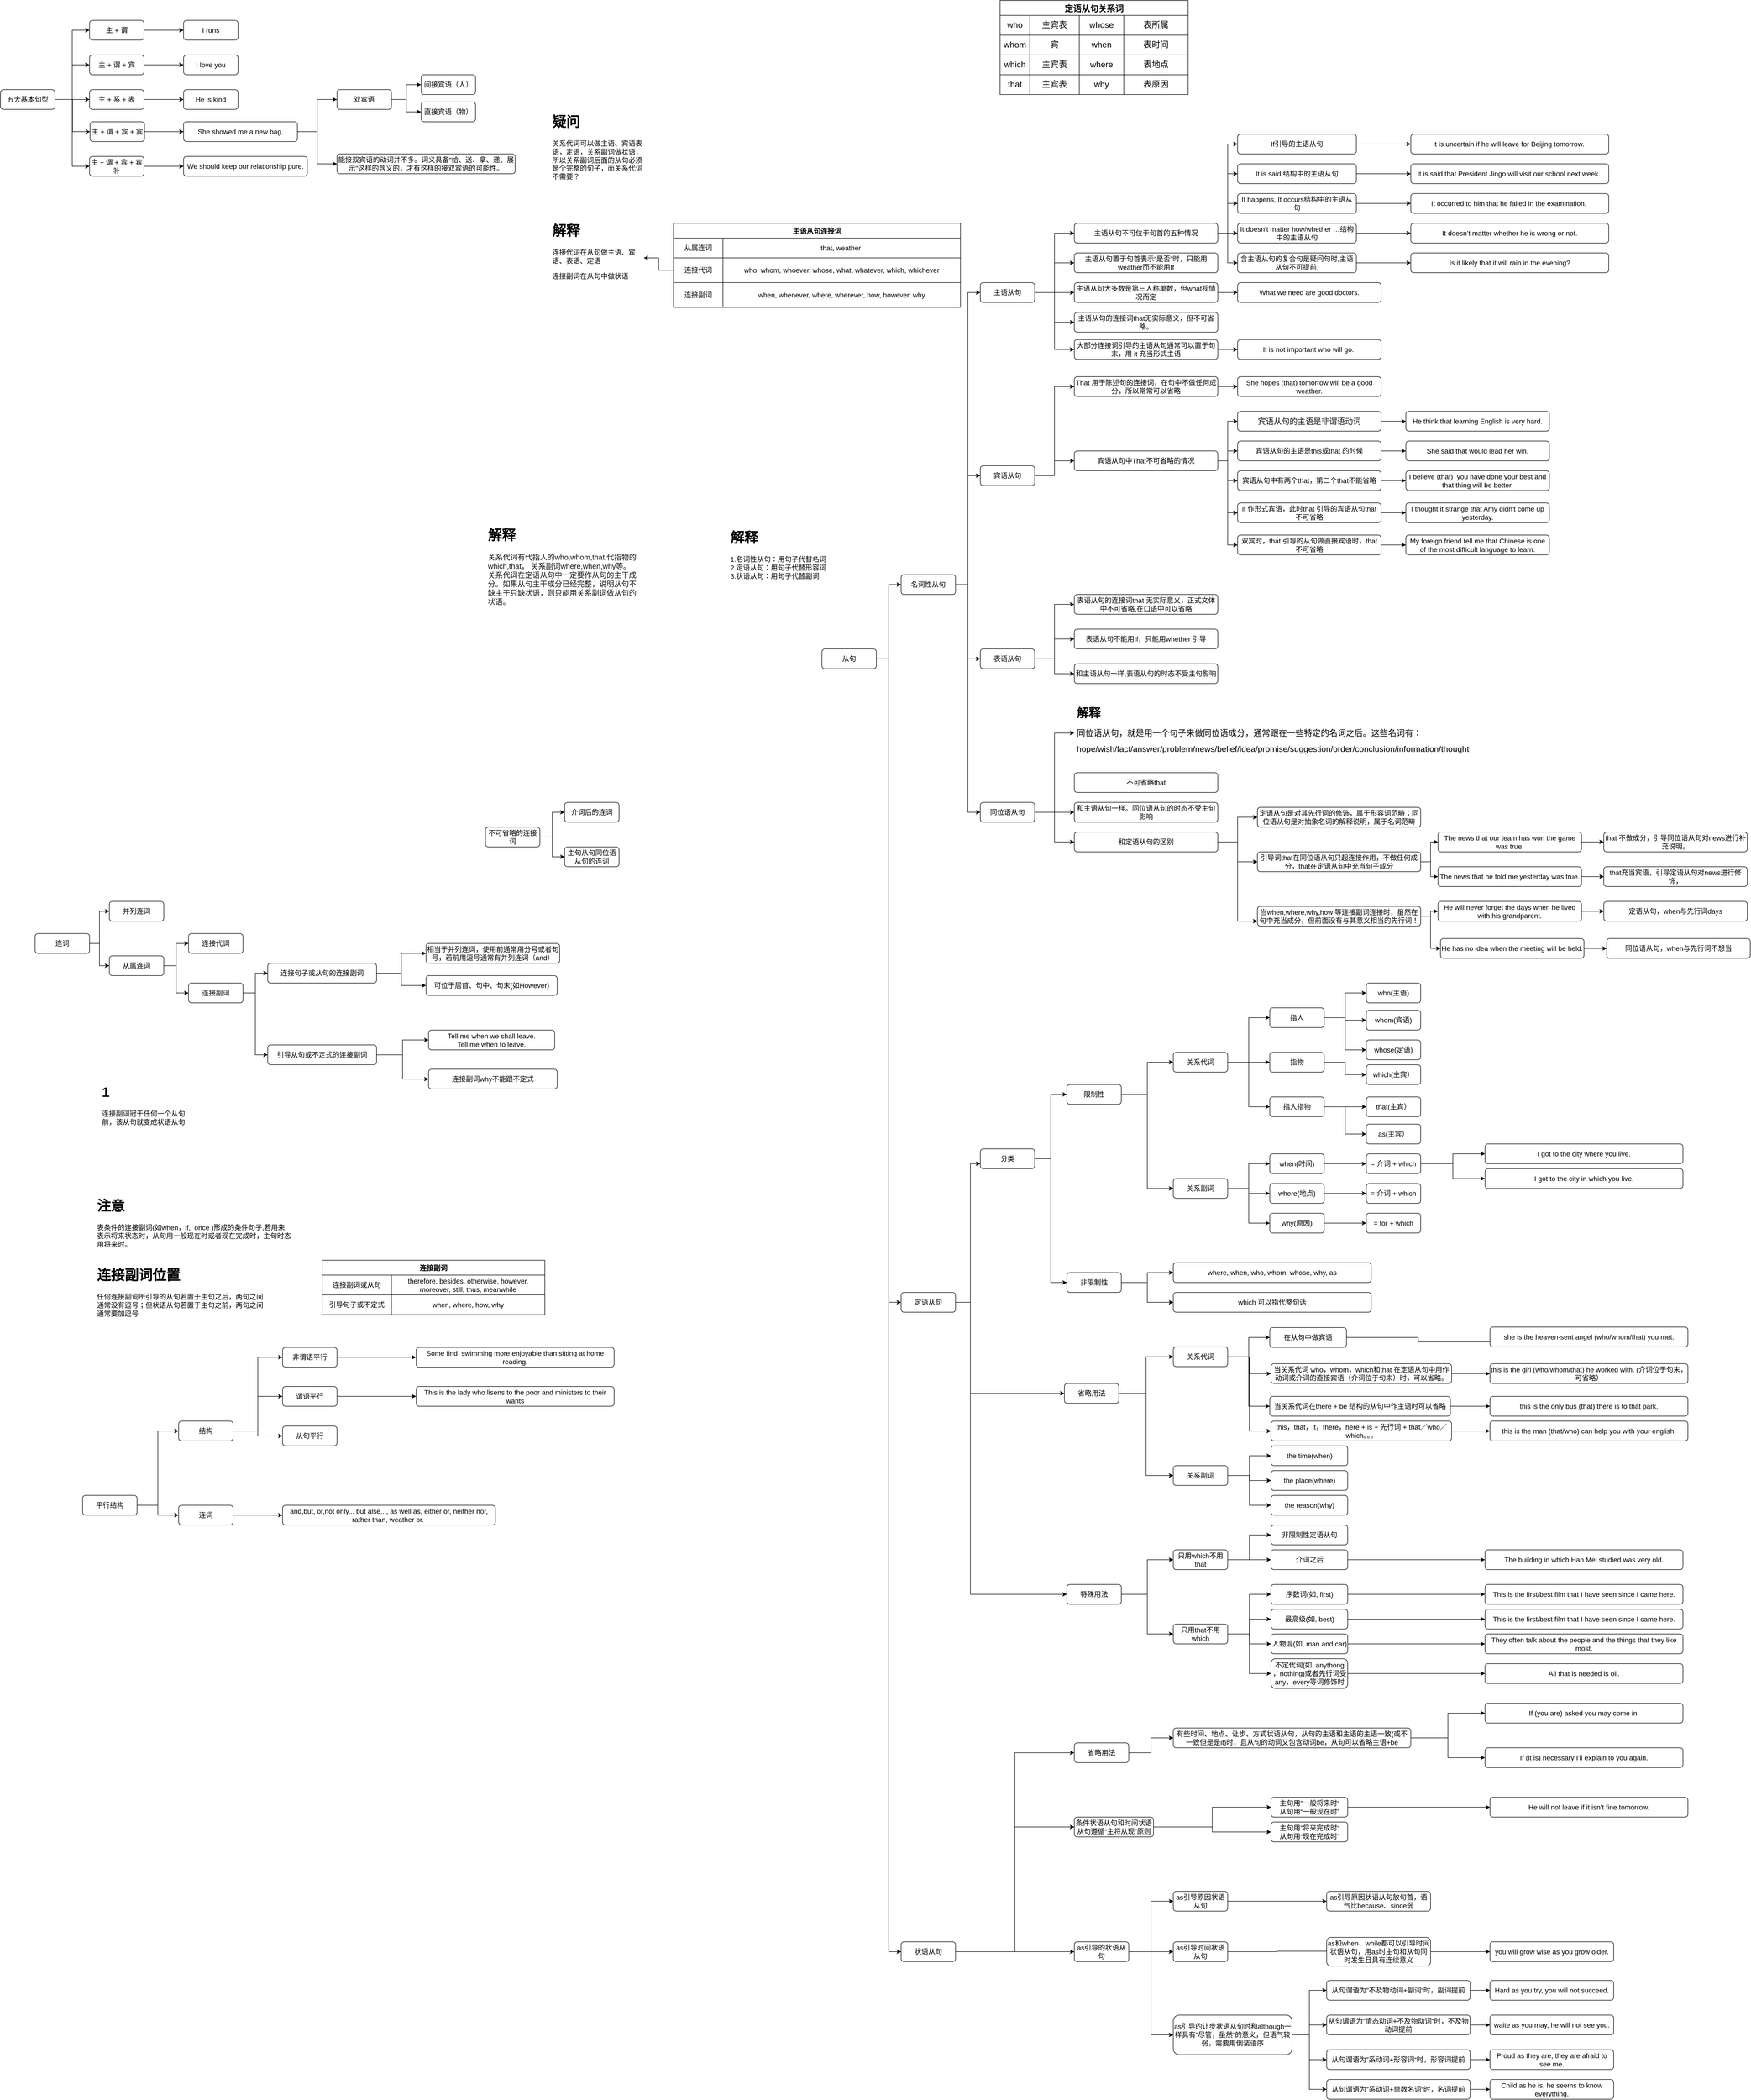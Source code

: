 <mxfile version="16.0.0" type="github">
  <diagram id="cXc33DGXLgx8d8EKlPw0" name="Page-1">
    <mxGraphModel dx="4061" dy="2016" grid="1" gridSize="10" guides="1" tooltips="1" connect="1" arrows="1" fold="1" page="1" pageScale="1" pageWidth="827" pageHeight="1169" math="0" shadow="0">
      <root>
        <mxCell id="0" />
        <mxCell id="1" parent="0" />
        <mxCell id="fdq9fxZ1Vu2edUadi-i_-5" style="edgeStyle=orthogonalEdgeStyle;rounded=0;orthogonalLoop=1;jettySize=auto;html=1;entryX=0;entryY=0.5;entryDx=0;entryDy=0;fontSize=14;" parent="1" source="fdq9fxZ1Vu2edUadi-i_-1" target="fdq9fxZ1Vu2edUadi-i_-2" edge="1">
          <mxGeometry relative="1" as="geometry" />
        </mxCell>
        <mxCell id="fdq9fxZ1Vu2edUadi-i_-7" style="edgeStyle=orthogonalEdgeStyle;rounded=0;orthogonalLoop=1;jettySize=auto;html=1;entryX=0;entryY=0.5;entryDx=0;entryDy=0;fontSize=14;" parent="1" source="fdq9fxZ1Vu2edUadi-i_-1" target="fdq9fxZ1Vu2edUadi-i_-4" edge="1">
          <mxGeometry relative="1" as="geometry" />
        </mxCell>
        <mxCell id="gS3lgQ0bvfWNoaPxvp5E-179" style="edgeStyle=orthogonalEdgeStyle;rounded=0;orthogonalLoop=1;jettySize=auto;html=1;entryX=0;entryY=0.5;entryDx=0;entryDy=0;fontSize=17;" edge="1" parent="1" source="fdq9fxZ1Vu2edUadi-i_-1" target="fdq9fxZ1Vu2edUadi-i_-3">
          <mxGeometry relative="1" as="geometry" />
        </mxCell>
        <mxCell id="fdq9fxZ1Vu2edUadi-i_-1" value="&lt;span style=&quot;font-size: 14px&quot;&gt;从句&lt;/span&gt;" style="rounded=1;whiteSpace=wrap;html=1;" parent="1" vertex="1">
          <mxGeometry x="-160" y="270" width="110" height="40" as="geometry" />
        </mxCell>
        <mxCell id="fdq9fxZ1Vu2edUadi-i_-14" style="edgeStyle=orthogonalEdgeStyle;rounded=0;orthogonalLoop=1;jettySize=auto;html=1;entryX=0;entryY=0.5;entryDx=0;entryDy=0;fontSize=14;" parent="1" source="fdq9fxZ1Vu2edUadi-i_-2" target="fdq9fxZ1Vu2edUadi-i_-9" edge="1">
          <mxGeometry relative="1" as="geometry" />
        </mxCell>
        <mxCell id="fdq9fxZ1Vu2edUadi-i_-15" style="edgeStyle=orthogonalEdgeStyle;rounded=0;orthogonalLoop=1;jettySize=auto;html=1;entryX=0;entryY=0.5;entryDx=0;entryDy=0;fontSize=14;" parent="1" source="fdq9fxZ1Vu2edUadi-i_-2" target="fdq9fxZ1Vu2edUadi-i_-10" edge="1">
          <mxGeometry relative="1" as="geometry" />
        </mxCell>
        <mxCell id="fdq9fxZ1Vu2edUadi-i_-16" style="edgeStyle=orthogonalEdgeStyle;rounded=0;orthogonalLoop=1;jettySize=auto;html=1;entryX=0;entryY=0.5;entryDx=0;entryDy=0;fontSize=14;" parent="1" source="fdq9fxZ1Vu2edUadi-i_-2" target="fdq9fxZ1Vu2edUadi-i_-12" edge="1">
          <mxGeometry relative="1" as="geometry" />
        </mxCell>
        <mxCell id="gS3lgQ0bvfWNoaPxvp5E-29" style="edgeStyle=orthogonalEdgeStyle;rounded=0;orthogonalLoop=1;jettySize=auto;html=1;entryX=0;entryY=0.5;entryDx=0;entryDy=0;" edge="1" parent="1" source="fdq9fxZ1Vu2edUadi-i_-2" target="fdq9fxZ1Vu2edUadi-i_-11">
          <mxGeometry relative="1" as="geometry" />
        </mxCell>
        <mxCell id="fdq9fxZ1Vu2edUadi-i_-2" value="&lt;span style=&quot;font-size: 14px&quot;&gt;名词性从句&lt;/span&gt;" style="rounded=1;whiteSpace=wrap;html=1;" parent="1" vertex="1">
          <mxGeometry y="120" width="110" height="40" as="geometry" />
        </mxCell>
        <mxCell id="gS3lgQ0bvfWNoaPxvp5E-188" style="edgeStyle=orthogonalEdgeStyle;rounded=0;orthogonalLoop=1;jettySize=auto;html=1;entryX=0;entryY=0.75;entryDx=0;entryDy=0;fontSize=17;" edge="1" parent="1" source="fdq9fxZ1Vu2edUadi-i_-3" target="gS3lgQ0bvfWNoaPxvp5E-180">
          <mxGeometry relative="1" as="geometry">
            <Array as="points">
              <mxPoint x="140" y="1590" />
              <mxPoint x="140" y="1310" />
            </Array>
          </mxGeometry>
        </mxCell>
        <mxCell id="gS3lgQ0bvfWNoaPxvp5E-225" style="edgeStyle=orthogonalEdgeStyle;rounded=0;orthogonalLoop=1;jettySize=auto;html=1;entryX=0;entryY=0.5;entryDx=0;entryDy=0;fontSize=17;" edge="1" parent="1" source="fdq9fxZ1Vu2edUadi-i_-3" target="gS3lgQ0bvfWNoaPxvp5E-218">
          <mxGeometry relative="1" as="geometry">
            <Array as="points">
              <mxPoint x="140" y="1590" />
              <mxPoint x="140" y="1774" />
            </Array>
          </mxGeometry>
        </mxCell>
        <mxCell id="gS3lgQ0bvfWNoaPxvp5E-251" style="edgeStyle=orthogonalEdgeStyle;rounded=0;orthogonalLoop=1;jettySize=auto;html=1;entryX=0;entryY=0.5;entryDx=0;entryDy=0;fontSize=17;" edge="1" parent="1" source="fdq9fxZ1Vu2edUadi-i_-3" target="gS3lgQ0bvfWNoaPxvp5E-250">
          <mxGeometry relative="1" as="geometry">
            <Array as="points">
              <mxPoint x="140" y="1590" />
              <mxPoint x="140" y="2180" />
            </Array>
          </mxGeometry>
        </mxCell>
        <mxCell id="fdq9fxZ1Vu2edUadi-i_-3" value="&lt;span style=&quot;font-size: 14px&quot;&gt;定语从句&lt;/span&gt;" style="rounded=1;whiteSpace=wrap;html=1;" parent="1" vertex="1">
          <mxGeometry y="1570" width="110" height="40" as="geometry" />
        </mxCell>
        <mxCell id="gS3lgQ0bvfWNoaPxvp5E-300" style="edgeStyle=orthogonalEdgeStyle;rounded=0;orthogonalLoop=1;jettySize=auto;html=1;fontSize=17;entryX=0;entryY=0.5;entryDx=0;entryDy=0;" edge="1" parent="1" source="fdq9fxZ1Vu2edUadi-i_-4" target="gS3lgQ0bvfWNoaPxvp5E-295">
          <mxGeometry relative="1" as="geometry">
            <mxPoint x="250" y="2750.0" as="targetPoint" />
          </mxGeometry>
        </mxCell>
        <mxCell id="gS3lgQ0bvfWNoaPxvp5E-303" style="edgeStyle=orthogonalEdgeStyle;rounded=0;orthogonalLoop=1;jettySize=auto;html=1;entryX=0;entryY=0.5;entryDx=0;entryDy=0;fontSize=17;" edge="1" parent="1" source="fdq9fxZ1Vu2edUadi-i_-4" target="gS3lgQ0bvfWNoaPxvp5E-288">
          <mxGeometry relative="1" as="geometry" />
        </mxCell>
        <mxCell id="gS3lgQ0bvfWNoaPxvp5E-313" style="edgeStyle=orthogonalEdgeStyle;rounded=0;orthogonalLoop=1;jettySize=auto;html=1;entryX=0;entryY=0.5;entryDx=0;entryDy=0;fontSize=17;" edge="1" parent="1" source="fdq9fxZ1Vu2edUadi-i_-4" target="gS3lgQ0bvfWNoaPxvp5E-304">
          <mxGeometry relative="1" as="geometry" />
        </mxCell>
        <mxCell id="fdq9fxZ1Vu2edUadi-i_-4" value="&lt;span style=&quot;font-size: 14px&quot;&gt;状语从句&lt;/span&gt;" style="rounded=1;whiteSpace=wrap;html=1;" parent="1" vertex="1">
          <mxGeometry y="2882" width="110" height="40" as="geometry" />
        </mxCell>
        <mxCell id="fdq9fxZ1Vu2edUadi-i_-8" value="&lt;h1&gt;解释&lt;/h1&gt;&lt;div&gt;1.名词性从句：用句子代替名词&lt;/div&gt;&lt;div&gt;2.定语从句：用句子代替形容词&lt;/div&gt;&lt;div&gt;3.状语从句：用句子代替副词&lt;/div&gt;&lt;p&gt;&lt;br&gt;&lt;/p&gt;" style="text;html=1;strokeColor=none;fillColor=none;spacing=5;spacingTop=-20;whiteSpace=wrap;overflow=hidden;rounded=0;fontSize=14;" parent="1" vertex="1">
          <mxGeometry x="-350" y="20" width="220" height="120" as="geometry" />
        </mxCell>
        <mxCell id="fdq9fxZ1Vu2edUadi-i_-123" style="edgeStyle=orthogonalEdgeStyle;rounded=0;orthogonalLoop=1;jettySize=auto;html=1;entryX=0;entryY=0.5;entryDx=0;entryDy=0;fontSize=14;" parent="1" source="fdq9fxZ1Vu2edUadi-i_-9" target="fdq9fxZ1Vu2edUadi-i_-122" edge="1">
          <mxGeometry relative="1" as="geometry" />
        </mxCell>
        <mxCell id="fdq9fxZ1Vu2edUadi-i_-131" style="edgeStyle=orthogonalEdgeStyle;rounded=0;orthogonalLoop=1;jettySize=auto;html=1;entryX=0;entryY=0.5;entryDx=0;entryDy=0;fontSize=14;" parent="1" source="fdq9fxZ1Vu2edUadi-i_-9" target="fdq9fxZ1Vu2edUadi-i_-126" edge="1">
          <mxGeometry relative="1" as="geometry" />
        </mxCell>
        <mxCell id="fdq9fxZ1Vu2edUadi-i_-132" style="edgeStyle=orthogonalEdgeStyle;rounded=0;orthogonalLoop=1;jettySize=auto;html=1;entryX=0;entryY=0.5;entryDx=0;entryDy=0;fontSize=14;" parent="1" source="fdq9fxZ1Vu2edUadi-i_-9" target="fdq9fxZ1Vu2edUadi-i_-127" edge="1">
          <mxGeometry relative="1" as="geometry" />
        </mxCell>
        <mxCell id="fdq9fxZ1Vu2edUadi-i_-134" style="edgeStyle=orthogonalEdgeStyle;rounded=0;orthogonalLoop=1;jettySize=auto;html=1;entryX=0;entryY=0.5;entryDx=0;entryDy=0;fontSize=14;" parent="1" source="fdq9fxZ1Vu2edUadi-i_-9" target="fdq9fxZ1Vu2edUadi-i_-133" edge="1">
          <mxGeometry relative="1" as="geometry" />
        </mxCell>
        <mxCell id="fdq9fxZ1Vu2edUadi-i_-136" style="edgeStyle=orthogonalEdgeStyle;rounded=0;orthogonalLoop=1;jettySize=auto;html=1;entryX=0;entryY=0.5;entryDx=0;entryDy=0;fontSize=14;" parent="1" source="fdq9fxZ1Vu2edUadi-i_-9" target="fdq9fxZ1Vu2edUadi-i_-135" edge="1">
          <mxGeometry relative="1" as="geometry" />
        </mxCell>
        <mxCell id="fdq9fxZ1Vu2edUadi-i_-9" value="&lt;span style=&quot;font-size: 14px&quot;&gt;主语从句&lt;/span&gt;" style="rounded=1;whiteSpace=wrap;html=1;" parent="1" vertex="1">
          <mxGeometry x="160" y="-470" width="110" height="40" as="geometry" />
        </mxCell>
        <mxCell id="gS3lgQ0bvfWNoaPxvp5E-4" style="edgeStyle=orthogonalEdgeStyle;rounded=0;orthogonalLoop=1;jettySize=auto;html=1;entryX=0;entryY=0.5;entryDx=0;entryDy=0;" edge="1" parent="1" source="fdq9fxZ1Vu2edUadi-i_-10" target="gS3lgQ0bvfWNoaPxvp5E-1">
          <mxGeometry relative="1" as="geometry" />
        </mxCell>
        <mxCell id="gS3lgQ0bvfWNoaPxvp5E-17" style="edgeStyle=orthogonalEdgeStyle;rounded=0;orthogonalLoop=1;jettySize=auto;html=1;" edge="1" parent="1" source="fdq9fxZ1Vu2edUadi-i_-10" target="gS3lgQ0bvfWNoaPxvp5E-6">
          <mxGeometry relative="1" as="geometry" />
        </mxCell>
        <mxCell id="fdq9fxZ1Vu2edUadi-i_-10" value="&lt;span style=&quot;font-size: 14px&quot;&gt;宾语从句&lt;/span&gt;" style="rounded=1;whiteSpace=wrap;html=1;" parent="1" vertex="1">
          <mxGeometry x="160" y="-100" width="110" height="40" as="geometry" />
        </mxCell>
        <mxCell id="gS3lgQ0bvfWNoaPxvp5E-32" style="edgeStyle=orthogonalEdgeStyle;rounded=0;orthogonalLoop=1;jettySize=auto;html=1;entryX=0;entryY=0.5;entryDx=0;entryDy=0;" edge="1" parent="1" source="fdq9fxZ1Vu2edUadi-i_-11" target="gS3lgQ0bvfWNoaPxvp5E-28">
          <mxGeometry relative="1" as="geometry" />
        </mxCell>
        <mxCell id="gS3lgQ0bvfWNoaPxvp5E-33" style="edgeStyle=orthogonalEdgeStyle;rounded=0;orthogonalLoop=1;jettySize=auto;html=1;entryX=0;entryY=0.5;entryDx=0;entryDy=0;" edge="1" parent="1" source="fdq9fxZ1Vu2edUadi-i_-11" target="gS3lgQ0bvfWNoaPxvp5E-30">
          <mxGeometry relative="1" as="geometry" />
        </mxCell>
        <mxCell id="gS3lgQ0bvfWNoaPxvp5E-34" style="edgeStyle=orthogonalEdgeStyle;rounded=0;orthogonalLoop=1;jettySize=auto;html=1;" edge="1" parent="1" source="fdq9fxZ1Vu2edUadi-i_-11" target="gS3lgQ0bvfWNoaPxvp5E-31">
          <mxGeometry relative="1" as="geometry" />
        </mxCell>
        <mxCell id="fdq9fxZ1Vu2edUadi-i_-11" value="&lt;span style=&quot;font-size: 14px&quot;&gt;表语从句&lt;/span&gt;" style="rounded=1;whiteSpace=wrap;html=1;" parent="1" vertex="1">
          <mxGeometry x="160" y="270" width="110" height="40" as="geometry" />
        </mxCell>
        <mxCell id="gS3lgQ0bvfWNoaPxvp5E-36" style="edgeStyle=orthogonalEdgeStyle;rounded=0;orthogonalLoop=1;jettySize=auto;html=1;entryX=0;entryY=0.5;entryDx=0;entryDy=0;" edge="1" parent="1" source="fdq9fxZ1Vu2edUadi-i_-12" target="gS3lgQ0bvfWNoaPxvp5E-35">
          <mxGeometry relative="1" as="geometry" />
        </mxCell>
        <mxCell id="gS3lgQ0bvfWNoaPxvp5E-44" style="edgeStyle=orthogonalEdgeStyle;rounded=0;orthogonalLoop=1;jettySize=auto;html=1;entryX=0;entryY=0.5;entryDx=0;entryDy=0;fontSize=17;" edge="1" parent="1" source="fdq9fxZ1Vu2edUadi-i_-12" target="gS3lgQ0bvfWNoaPxvp5E-40">
          <mxGeometry relative="1" as="geometry" />
        </mxCell>
        <mxCell id="gS3lgQ0bvfWNoaPxvp5E-45" style="edgeStyle=orthogonalEdgeStyle;rounded=0;orthogonalLoop=1;jettySize=auto;html=1;entryX=0;entryY=0.5;entryDx=0;entryDy=0;fontSize=17;" edge="1" parent="1" source="fdq9fxZ1Vu2edUadi-i_-12" target="gS3lgQ0bvfWNoaPxvp5E-41">
          <mxGeometry relative="1" as="geometry" />
        </mxCell>
        <mxCell id="fdq9fxZ1Vu2edUadi-i_-12" value="&lt;span style=&quot;font-size: 14px&quot;&gt;同位语从句&lt;/span&gt;" style="rounded=1;whiteSpace=wrap;html=1;" parent="1" vertex="1">
          <mxGeometry x="160" y="580" width="110" height="40" as="geometry" />
        </mxCell>
        <mxCell id="fdq9fxZ1Vu2edUadi-i_-27" value="主语从句连接词" style="shape=table;startSize=30;container=1;collapsible=0;childLayout=tableLayout;fontStyle=1;align=center;pointerEvents=1;fontSize=14;" parent="1" vertex="1">
          <mxGeometry x="-460" y="-590" width="580" height="170" as="geometry" />
        </mxCell>
        <mxCell id="fdq9fxZ1Vu2edUadi-i_-28" value="" style="shape=partialRectangle;html=1;whiteSpace=wrap;collapsible=0;dropTarget=0;pointerEvents=0;fillColor=none;top=0;left=0;bottom=0;right=0;points=[[0,0.5],[1,0.5]];portConstraint=eastwest;fontSize=14;" parent="fdq9fxZ1Vu2edUadi-i_-27" vertex="1">
          <mxGeometry y="30" width="580" height="40" as="geometry" />
        </mxCell>
        <mxCell id="fdq9fxZ1Vu2edUadi-i_-29" value="从属连词" style="shape=partialRectangle;html=1;whiteSpace=wrap;connectable=0;fillColor=none;top=0;left=0;bottom=0;right=0;overflow=hidden;pointerEvents=1;fontSize=14;" parent="fdq9fxZ1Vu2edUadi-i_-28" vertex="1">
          <mxGeometry width="100" height="40" as="geometry">
            <mxRectangle width="100" height="40" as="alternateBounds" />
          </mxGeometry>
        </mxCell>
        <mxCell id="fdq9fxZ1Vu2edUadi-i_-30" value="that, weather&amp;nbsp;" style="shape=partialRectangle;html=1;whiteSpace=wrap;connectable=0;fillColor=none;top=0;left=0;bottom=0;right=0;overflow=hidden;pointerEvents=1;fontSize=14;" parent="fdq9fxZ1Vu2edUadi-i_-28" vertex="1">
          <mxGeometry x="100" width="480" height="40" as="geometry">
            <mxRectangle width="480" height="40" as="alternateBounds" />
          </mxGeometry>
        </mxCell>
        <mxCell id="fdq9fxZ1Vu2edUadi-i_-32" value="" style="shape=partialRectangle;html=1;whiteSpace=wrap;collapsible=0;dropTarget=0;pointerEvents=0;fillColor=none;top=0;left=0;bottom=0;right=0;points=[[0,0.5],[1,0.5]];portConstraint=eastwest;fontSize=14;" parent="fdq9fxZ1Vu2edUadi-i_-27" vertex="1">
          <mxGeometry y="70" width="580" height="50" as="geometry" />
        </mxCell>
        <mxCell id="fdq9fxZ1Vu2edUadi-i_-33" value="连接代词" style="shape=partialRectangle;html=1;whiteSpace=wrap;connectable=0;fillColor=none;top=0;left=0;bottom=0;right=0;overflow=hidden;pointerEvents=1;fontSize=14;" parent="fdq9fxZ1Vu2edUadi-i_-32" vertex="1">
          <mxGeometry width="100" height="50" as="geometry">
            <mxRectangle width="100" height="50" as="alternateBounds" />
          </mxGeometry>
        </mxCell>
        <mxCell id="fdq9fxZ1Vu2edUadi-i_-34" value="who, whom, whoever, whose, what, whatever, which, whichever" style="shape=partialRectangle;html=1;whiteSpace=wrap;connectable=0;fillColor=none;top=0;left=0;bottom=0;right=0;overflow=hidden;pointerEvents=1;fontSize=14;" parent="fdq9fxZ1Vu2edUadi-i_-32" vertex="1">
          <mxGeometry x="100" width="480" height="50" as="geometry">
            <mxRectangle width="480" height="50" as="alternateBounds" />
          </mxGeometry>
        </mxCell>
        <mxCell id="fdq9fxZ1Vu2edUadi-i_-36" value="" style="shape=partialRectangle;html=1;whiteSpace=wrap;collapsible=0;dropTarget=0;pointerEvents=0;fillColor=none;top=0;left=0;bottom=0;right=0;points=[[0,0.5],[1,0.5]];portConstraint=eastwest;fontSize=14;" parent="fdq9fxZ1Vu2edUadi-i_-27" vertex="1">
          <mxGeometry y="120" width="580" height="50" as="geometry" />
        </mxCell>
        <mxCell id="fdq9fxZ1Vu2edUadi-i_-37" value="连接副词" style="shape=partialRectangle;html=1;whiteSpace=wrap;connectable=0;fillColor=none;top=0;left=0;bottom=0;right=0;overflow=hidden;pointerEvents=1;fontSize=14;" parent="fdq9fxZ1Vu2edUadi-i_-36" vertex="1">
          <mxGeometry width="100" height="50" as="geometry">
            <mxRectangle width="100" height="50" as="alternateBounds" />
          </mxGeometry>
        </mxCell>
        <mxCell id="fdq9fxZ1Vu2edUadi-i_-38" value="when, whenever, where, wherever, how, however, why" style="shape=partialRectangle;html=1;whiteSpace=wrap;connectable=0;fillColor=none;top=0;left=0;bottom=0;right=0;overflow=hidden;pointerEvents=1;fontSize=14;" parent="fdq9fxZ1Vu2edUadi-i_-36" vertex="1">
          <mxGeometry x="100" width="480" height="50" as="geometry">
            <mxRectangle width="480" height="50" as="alternateBounds" />
          </mxGeometry>
        </mxCell>
        <mxCell id="fdq9fxZ1Vu2edUadi-i_-74" value="&lt;h1&gt;解释&lt;/h1&gt;&lt;p&gt;连接代词在从句做主语、宾语、表语、定语&lt;/p&gt;&lt;p&gt;连接副词在从句中做状语&lt;/p&gt;" style="text;html=1;strokeColor=none;fillColor=none;spacing=5;spacingTop=-20;whiteSpace=wrap;overflow=hidden;rounded=0;fontSize=14;" parent="1" vertex="1">
          <mxGeometry x="-710" y="-600" width="190" height="160" as="geometry" />
        </mxCell>
        <mxCell id="fdq9fxZ1Vu2edUadi-i_-75" style="edgeStyle=orthogonalEdgeStyle;rounded=0;orthogonalLoop=1;jettySize=auto;html=1;fontSize=14;" parent="1" source="fdq9fxZ1Vu2edUadi-i_-32" target="fdq9fxZ1Vu2edUadi-i_-74" edge="1">
          <mxGeometry relative="1" as="geometry" />
        </mxCell>
        <mxCell id="fdq9fxZ1Vu2edUadi-i_-76" value="&lt;h1&gt;疑问&lt;/h1&gt;&lt;p&gt;关系代词可以做主语、宾语表语，定语，关系副词做状语，所以关系副词后面的从句必须是个完整的句子，而关系代词不需要？&lt;/p&gt;" style="text;html=1;strokeColor=none;fillColor=none;spacing=5;spacingTop=-20;whiteSpace=wrap;overflow=hidden;rounded=0;fontSize=14;" parent="1" vertex="1">
          <mxGeometry x="-710" y="-820" width="190" height="160" as="geometry" />
        </mxCell>
        <mxCell id="fdq9fxZ1Vu2edUadi-i_-82" style="edgeStyle=orthogonalEdgeStyle;rounded=0;orthogonalLoop=1;jettySize=auto;html=1;entryX=0;entryY=0.5;entryDx=0;entryDy=0;fontSize=14;" parent="1" source="fdq9fxZ1Vu2edUadi-i_-77" target="fdq9fxZ1Vu2edUadi-i_-79" edge="1">
          <mxGeometry relative="1" as="geometry" />
        </mxCell>
        <mxCell id="fdq9fxZ1Vu2edUadi-i_-83" style="edgeStyle=orthogonalEdgeStyle;rounded=0;orthogonalLoop=1;jettySize=auto;html=1;entryX=0;entryY=0.5;entryDx=0;entryDy=0;fontSize=14;" parent="1" source="fdq9fxZ1Vu2edUadi-i_-77" target="fdq9fxZ1Vu2edUadi-i_-78" edge="1">
          <mxGeometry relative="1" as="geometry" />
        </mxCell>
        <mxCell id="fdq9fxZ1Vu2edUadi-i_-77" value="&lt;span style=&quot;font-size: 14px&quot;&gt;连词&lt;/span&gt;" style="rounded=1;whiteSpace=wrap;html=1;" parent="1" vertex="1">
          <mxGeometry x="-1750" y="845" width="110" height="40" as="geometry" />
        </mxCell>
        <mxCell id="fdq9fxZ1Vu2edUadi-i_-84" style="edgeStyle=orthogonalEdgeStyle;rounded=0;orthogonalLoop=1;jettySize=auto;html=1;entryX=0;entryY=0.5;entryDx=0;entryDy=0;fontSize=14;" parent="1" source="fdq9fxZ1Vu2edUadi-i_-78" target="fdq9fxZ1Vu2edUadi-i_-80" edge="1">
          <mxGeometry relative="1" as="geometry" />
        </mxCell>
        <mxCell id="fdq9fxZ1Vu2edUadi-i_-85" style="edgeStyle=orthogonalEdgeStyle;rounded=0;orthogonalLoop=1;jettySize=auto;html=1;entryX=0;entryY=0.5;entryDx=0;entryDy=0;fontSize=14;" parent="1" source="fdq9fxZ1Vu2edUadi-i_-78" target="fdq9fxZ1Vu2edUadi-i_-81" edge="1">
          <mxGeometry relative="1" as="geometry" />
        </mxCell>
        <mxCell id="fdq9fxZ1Vu2edUadi-i_-78" value="&lt;span style=&quot;font-size: 14px&quot;&gt;从属连词&lt;/span&gt;" style="rounded=1;whiteSpace=wrap;html=1;" parent="1" vertex="1">
          <mxGeometry x="-1600" y="890" width="110" height="40" as="geometry" />
        </mxCell>
        <mxCell id="fdq9fxZ1Vu2edUadi-i_-79" value="&lt;span style=&quot;font-size: 14px&quot;&gt;并列连词&lt;/span&gt;" style="rounded=1;whiteSpace=wrap;html=1;" parent="1" vertex="1">
          <mxGeometry x="-1600" y="780" width="110" height="40" as="geometry" />
        </mxCell>
        <mxCell id="fdq9fxZ1Vu2edUadi-i_-80" value="&lt;span style=&quot;font-size: 14px&quot;&gt;连接代词&lt;/span&gt;" style="rounded=1;whiteSpace=wrap;html=1;" parent="1" vertex="1">
          <mxGeometry x="-1440" y="845" width="110" height="40" as="geometry" />
        </mxCell>
        <mxCell id="fdq9fxZ1Vu2edUadi-i_-94" style="edgeStyle=orthogonalEdgeStyle;rounded=0;orthogonalLoop=1;jettySize=auto;html=1;entryX=0;entryY=0.5;entryDx=0;entryDy=0;fontSize=14;" parent="1" source="fdq9fxZ1Vu2edUadi-i_-81" target="fdq9fxZ1Vu2edUadi-i_-92" edge="1">
          <mxGeometry relative="1" as="geometry" />
        </mxCell>
        <mxCell id="fdq9fxZ1Vu2edUadi-i_-95" style="edgeStyle=orthogonalEdgeStyle;rounded=0;orthogonalLoop=1;jettySize=auto;html=1;entryX=0;entryY=0.5;entryDx=0;entryDy=0;fontSize=14;" parent="1" source="fdq9fxZ1Vu2edUadi-i_-81" target="fdq9fxZ1Vu2edUadi-i_-93" edge="1">
          <mxGeometry relative="1" as="geometry" />
        </mxCell>
        <mxCell id="fdq9fxZ1Vu2edUadi-i_-81" value="&lt;span style=&quot;font-size: 14px&quot;&gt;连接副词&lt;/span&gt;" style="rounded=1;whiteSpace=wrap;html=1;" parent="1" vertex="1">
          <mxGeometry x="-1440" y="945" width="110" height="40" as="geometry" />
        </mxCell>
        <mxCell id="fdq9fxZ1Vu2edUadi-i_-87" value="&lt;h1&gt;解释&lt;/h1&gt;&lt;p&gt;&lt;span style=&quot;color: rgb(18 , 18 , 18) ; font-family: , &amp;#34;blinkmacsystemfont&amp;#34; , &amp;#34;helvetica neue&amp;#34; , &amp;#34;pingfang sc&amp;#34; , &amp;#34;microsoft yahei&amp;#34; , &amp;#34;source han sans sc&amp;#34; , &amp;#34;noto sans cjk sc&amp;#34; , &amp;#34;wenquanyi micro hei&amp;#34; , sans-serif ; font-size: 15px ; background-color: rgb(255 , 255 , 255)&quot;&gt;关系代词有代指人的who,whom,that,代指物的which,that， 关系副词where,when,why等。关系代词在定语从句中一定要作从句的主干成分。如果从句主干成分已经完整，说明从句不缺主干只缺状语，则只能用关系副词做从句的状语。&lt;/span&gt;&lt;br&gt;&lt;/p&gt;" style="text;html=1;strokeColor=none;fillColor=none;spacing=5;spacingTop=-20;whiteSpace=wrap;overflow=hidden;rounded=0;fontSize=14;" parent="1" vertex="1">
          <mxGeometry x="-840" y="15" width="310" height="175" as="geometry" />
        </mxCell>
        <mxCell id="fdq9fxZ1Vu2edUadi-i_-88" value="&lt;h1&gt;1&lt;/h1&gt;&lt;p&gt;连接副词冠于任何一个从句前，该从句就变成状语从句&lt;/p&gt;" style="text;html=1;strokeColor=none;fillColor=none;spacing=5;spacingTop=-20;whiteSpace=wrap;overflow=hidden;rounded=0;fontSize=14;" parent="1" vertex="1">
          <mxGeometry x="-1620" y="1140" width="190" height="120" as="geometry" />
        </mxCell>
        <mxCell id="fdq9fxZ1Vu2edUadi-i_-89" value="&lt;h1&gt;连接副词位置&lt;/h1&gt;&lt;div&gt;任何连接副词所引导的从句若置于主句之后，两句之间通常没有逗号；但状语从句若置于主句之前，两句之间通常要加逗号&lt;/div&gt;" style="text;html=1;strokeColor=none;fillColor=none;spacing=5;spacingTop=-20;whiteSpace=wrap;overflow=hidden;rounded=0;fontSize=14;" parent="1" vertex="1">
          <mxGeometry x="-1630" y="1510" width="350" height="131" as="geometry" />
        </mxCell>
        <mxCell id="fdq9fxZ1Vu2edUadi-i_-91" value="&lt;h1&gt;注意&lt;/h1&gt;&lt;p&gt;表条件的连接副词(如when，if,&amp;nbsp; once )形成的条件句子,若用来表示将来状态时，从句用一般现在时或者现在完成时，主句时态用将来时。&lt;/p&gt;" style="text;html=1;strokeColor=none;fillColor=none;spacing=5;spacingTop=-20;whiteSpace=wrap;overflow=hidden;rounded=0;fontSize=14;" parent="1" vertex="1">
          <mxGeometry x="-1630" y="1370" width="400" height="120" as="geometry" />
        </mxCell>
        <mxCell id="fdq9fxZ1Vu2edUadi-i_-113" style="edgeStyle=orthogonalEdgeStyle;rounded=0;orthogonalLoop=1;jettySize=auto;html=1;fontSize=14;" parent="1" source="fdq9fxZ1Vu2edUadi-i_-92" target="fdq9fxZ1Vu2edUadi-i_-96" edge="1">
          <mxGeometry relative="1" as="geometry" />
        </mxCell>
        <mxCell id="fdq9fxZ1Vu2edUadi-i_-114" style="edgeStyle=orthogonalEdgeStyle;rounded=0;orthogonalLoop=1;jettySize=auto;html=1;fontSize=14;" parent="1" source="fdq9fxZ1Vu2edUadi-i_-92" target="fdq9fxZ1Vu2edUadi-i_-97" edge="1">
          <mxGeometry relative="1" as="geometry" />
        </mxCell>
        <mxCell id="fdq9fxZ1Vu2edUadi-i_-92" value="&lt;span style=&quot;font-size: 14px&quot;&gt;连接句子或从句的连接副词&lt;/span&gt;" style="rounded=1;whiteSpace=wrap;html=1;" parent="1" vertex="1">
          <mxGeometry x="-1280" y="905" width="220" height="40" as="geometry" />
        </mxCell>
        <mxCell id="fdq9fxZ1Vu2edUadi-i_-115" style="edgeStyle=orthogonalEdgeStyle;rounded=0;orthogonalLoop=1;jettySize=auto;html=1;entryX=0;entryY=0.5;entryDx=0;entryDy=0;fontSize=14;" parent="1" source="fdq9fxZ1Vu2edUadi-i_-93" target="fdq9fxZ1Vu2edUadi-i_-98" edge="1">
          <mxGeometry relative="1" as="geometry" />
        </mxCell>
        <mxCell id="fdq9fxZ1Vu2edUadi-i_-116" style="edgeStyle=orthogonalEdgeStyle;rounded=0;orthogonalLoop=1;jettySize=auto;html=1;entryX=0;entryY=0.5;entryDx=0;entryDy=0;fontSize=14;" parent="1" source="fdq9fxZ1Vu2edUadi-i_-93" target="fdq9fxZ1Vu2edUadi-i_-99" edge="1">
          <mxGeometry relative="1" as="geometry" />
        </mxCell>
        <mxCell id="fdq9fxZ1Vu2edUadi-i_-93" value="&lt;span style=&quot;font-size: 14px&quot;&gt;引导从句或不定式的连接副词&lt;/span&gt;" style="rounded=1;whiteSpace=wrap;html=1;" parent="1" vertex="1">
          <mxGeometry x="-1280" y="1070" width="220" height="40" as="geometry" />
        </mxCell>
        <mxCell id="fdq9fxZ1Vu2edUadi-i_-96" value="&lt;span style=&quot;font-size: 14px&quot;&gt;相当于并列连词，使用前通常用分号或者句号，若前用逗号通常有并列连词（and）&lt;/span&gt;" style="rounded=1;whiteSpace=wrap;html=1;" parent="1" vertex="1">
          <mxGeometry x="-960" y="865" width="270" height="40" as="geometry" />
        </mxCell>
        <mxCell id="fdq9fxZ1Vu2edUadi-i_-97" value="&lt;span style=&quot;font-size: 14px&quot;&gt;可位于居首、句中、句末(如However)&lt;/span&gt;" style="rounded=1;whiteSpace=wrap;html=1;" parent="1" vertex="1">
          <mxGeometry x="-960" y="930" width="265" height="40" as="geometry" />
        </mxCell>
        <mxCell id="fdq9fxZ1Vu2edUadi-i_-98" value="&lt;span style=&quot;font-size: 14px&quot;&gt;Tell me when we shall leave.&lt;br&gt;Tell me when to leave.&lt;br&gt;&lt;/span&gt;" style="rounded=1;whiteSpace=wrap;html=1;" parent="1" vertex="1">
          <mxGeometry x="-955" y="1040" width="255" height="40" as="geometry" />
        </mxCell>
        <mxCell id="fdq9fxZ1Vu2edUadi-i_-99" value="&lt;span style=&quot;font-size: 14px&quot;&gt;连接副词why不能跟不定式&lt;/span&gt;" style="rounded=1;whiteSpace=wrap;html=1;" parent="1" vertex="1">
          <mxGeometry x="-955" y="1119" width="260" height="40" as="geometry" />
        </mxCell>
        <mxCell id="fdq9fxZ1Vu2edUadi-i_-100" value="连接副词" style="shape=table;startSize=30;container=1;collapsible=0;childLayout=tableLayout;fontStyle=1;align=center;pointerEvents=1;fontSize=14;" parent="1" vertex="1">
          <mxGeometry x="-1170" y="1505" width="450" height="110" as="geometry" />
        </mxCell>
        <mxCell id="fdq9fxZ1Vu2edUadi-i_-105" value="" style="shape=partialRectangle;html=1;whiteSpace=wrap;collapsible=0;dropTarget=0;pointerEvents=0;fillColor=none;top=0;left=0;bottom=0;right=0;points=[[0,0.5],[1,0.5]];portConstraint=eastwest;fontSize=14;" parent="fdq9fxZ1Vu2edUadi-i_-100" vertex="1">
          <mxGeometry y="30" width="450" height="40" as="geometry" />
        </mxCell>
        <mxCell id="fdq9fxZ1Vu2edUadi-i_-106" value="连接副词或从句" style="shape=partialRectangle;html=1;whiteSpace=wrap;connectable=0;fillColor=none;top=0;left=0;bottom=0;right=0;overflow=hidden;pointerEvents=1;fontSize=14;" parent="fdq9fxZ1Vu2edUadi-i_-105" vertex="1">
          <mxGeometry width="140" height="40" as="geometry">
            <mxRectangle width="140" height="40" as="alternateBounds" />
          </mxGeometry>
        </mxCell>
        <mxCell id="fdq9fxZ1Vu2edUadi-i_-107" value="therefore, besides, otherwise, however, moreover, still, thus, meanwhile" style="shape=partialRectangle;html=1;whiteSpace=wrap;connectable=0;fillColor=none;top=0;left=0;bottom=0;right=0;overflow=hidden;pointerEvents=1;fontSize=14;" parent="fdq9fxZ1Vu2edUadi-i_-105" vertex="1">
          <mxGeometry x="140" width="310" height="40" as="geometry">
            <mxRectangle width="310" height="40" as="alternateBounds" />
          </mxGeometry>
        </mxCell>
        <mxCell id="fdq9fxZ1Vu2edUadi-i_-101" value="" style="shape=partialRectangle;html=1;whiteSpace=wrap;collapsible=0;dropTarget=0;pointerEvents=0;fillColor=none;top=0;left=0;bottom=0;right=0;points=[[0,0.5],[1,0.5]];portConstraint=eastwest;fontSize=14;" parent="fdq9fxZ1Vu2edUadi-i_-100" vertex="1">
          <mxGeometry y="70" width="450" height="40" as="geometry" />
        </mxCell>
        <mxCell id="fdq9fxZ1Vu2edUadi-i_-102" value="引导句子或不定式" style="shape=partialRectangle;html=1;whiteSpace=wrap;connectable=0;fillColor=none;top=0;left=0;bottom=0;right=0;overflow=hidden;pointerEvents=1;fontSize=14;" parent="fdq9fxZ1Vu2edUadi-i_-101" vertex="1">
          <mxGeometry width="140" height="40" as="geometry">
            <mxRectangle width="140" height="40" as="alternateBounds" />
          </mxGeometry>
        </mxCell>
        <mxCell id="fdq9fxZ1Vu2edUadi-i_-103" value="when, where, how, why" style="shape=partialRectangle;html=1;whiteSpace=wrap;connectable=0;fillColor=none;top=0;left=0;bottom=0;right=0;overflow=hidden;pointerEvents=1;fontSize=14;" parent="fdq9fxZ1Vu2edUadi-i_-101" vertex="1">
          <mxGeometry x="140" width="310" height="40" as="geometry">
            <mxRectangle width="310" height="40" as="alternateBounds" />
          </mxGeometry>
        </mxCell>
        <mxCell id="fdq9fxZ1Vu2edUadi-i_-120" style="edgeStyle=orthogonalEdgeStyle;rounded=0;orthogonalLoop=1;jettySize=auto;html=1;entryX=0;entryY=0.5;entryDx=0;entryDy=0;fontSize=14;" parent="1" source="fdq9fxZ1Vu2edUadi-i_-117" target="fdq9fxZ1Vu2edUadi-i_-118" edge="1">
          <mxGeometry relative="1" as="geometry" />
        </mxCell>
        <mxCell id="fdq9fxZ1Vu2edUadi-i_-121" style="edgeStyle=orthogonalEdgeStyle;rounded=0;orthogonalLoop=1;jettySize=auto;html=1;fontSize=14;" parent="1" source="fdq9fxZ1Vu2edUadi-i_-117" target="fdq9fxZ1Vu2edUadi-i_-119" edge="1">
          <mxGeometry relative="1" as="geometry" />
        </mxCell>
        <mxCell id="fdq9fxZ1Vu2edUadi-i_-117" value="&lt;span style=&quot;font-size: 14px&quot;&gt;不可省略的连接词&lt;/span&gt;" style="rounded=1;whiteSpace=wrap;html=1;" parent="1" vertex="1">
          <mxGeometry x="-840" y="630" width="110" height="40" as="geometry" />
        </mxCell>
        <mxCell id="fdq9fxZ1Vu2edUadi-i_-118" value="&lt;span style=&quot;font-size: 14px&quot;&gt;介词后的连词&lt;/span&gt;" style="rounded=1;whiteSpace=wrap;html=1;" parent="1" vertex="1">
          <mxGeometry x="-680" y="580" width="110" height="40" as="geometry" />
        </mxCell>
        <mxCell id="fdq9fxZ1Vu2edUadi-i_-119" value="&lt;span style=&quot;font-size: 14px&quot;&gt;主句从句同位语从句的连词&lt;/span&gt;" style="rounded=1;whiteSpace=wrap;html=1;" parent="1" vertex="1">
          <mxGeometry x="-680" y="670" width="110" height="40" as="geometry" />
        </mxCell>
        <mxCell id="fdq9fxZ1Vu2edUadi-i_-125" style="edgeStyle=orthogonalEdgeStyle;rounded=0;orthogonalLoop=1;jettySize=auto;html=1;fontSize=14;" parent="1" source="fdq9fxZ1Vu2edUadi-i_-122" target="fdq9fxZ1Vu2edUadi-i_-124" edge="1">
          <mxGeometry relative="1" as="geometry" />
        </mxCell>
        <mxCell id="fdq9fxZ1Vu2edUadi-i_-122" value="&lt;span style=&quot;font-size: 14px&quot;&gt;大部分连接词引导的主语从句通常可以置于句末，用 it 充当形式主语&lt;/span&gt;" style="rounded=1;whiteSpace=wrap;html=1;" parent="1" vertex="1">
          <mxGeometry x="350" y="-355" width="290" height="40" as="geometry" />
        </mxCell>
        <mxCell id="fdq9fxZ1Vu2edUadi-i_-124" value="&lt;span style=&quot;font-size: 14px&quot;&gt;It is not important who will go.&amp;nbsp;&lt;/span&gt;" style="rounded=1;whiteSpace=wrap;html=1;" parent="1" vertex="1">
          <mxGeometry x="680" y="-355" width="290" height="40" as="geometry" />
        </mxCell>
        <mxCell id="fdq9fxZ1Vu2edUadi-i_-126" value="&lt;span style=&quot;font-size: 14px&quot;&gt;主语从句的连接词that无实际意义，但不可省略。&lt;/span&gt;" style="rounded=1;whiteSpace=wrap;html=1;" parent="1" vertex="1">
          <mxGeometry x="350" y="-410" width="290" height="40" as="geometry" />
        </mxCell>
        <mxCell id="fdq9fxZ1Vu2edUadi-i_-130" style="edgeStyle=orthogonalEdgeStyle;rounded=0;orthogonalLoop=1;jettySize=auto;html=1;entryX=0;entryY=0.5;entryDx=0;entryDy=0;fontSize=14;" parent="1" source="fdq9fxZ1Vu2edUadi-i_-127" target="fdq9fxZ1Vu2edUadi-i_-129" edge="1">
          <mxGeometry relative="1" as="geometry" />
        </mxCell>
        <mxCell id="fdq9fxZ1Vu2edUadi-i_-127" value="&lt;span style=&quot;font-size: 14px&quot;&gt;主语从句大多数是第三人称单数，但what视情况而定&lt;/span&gt;" style="rounded=1;whiteSpace=wrap;html=1;" parent="1" vertex="1">
          <mxGeometry x="350" y="-470" width="290" height="40" as="geometry" />
        </mxCell>
        <mxCell id="fdq9fxZ1Vu2edUadi-i_-129" value="&lt;div&gt;&lt;span style=&quot;font-size: 14px&quot;&gt;What we need are good doctors.&lt;/span&gt;&lt;/div&gt;" style="rounded=1;whiteSpace=wrap;html=1;" parent="1" vertex="1">
          <mxGeometry x="680" y="-470" width="290" height="40" as="geometry" />
        </mxCell>
        <mxCell id="fdq9fxZ1Vu2edUadi-i_-133" value="&lt;span style=&quot;font-size: 14px&quot;&gt;主语从句置于句首表示“是否”时，只能用weather而不能用If&lt;/span&gt;" style="rounded=1;whiteSpace=wrap;html=1;" parent="1" vertex="1">
          <mxGeometry x="350" y="-530" width="290" height="40" as="geometry" />
        </mxCell>
        <mxCell id="fdq9fxZ1Vu2edUadi-i_-143" style="edgeStyle=orthogonalEdgeStyle;rounded=0;orthogonalLoop=1;jettySize=auto;html=1;entryX=0;entryY=0.5;entryDx=0;entryDy=0;fontSize=14;" parent="1" source="fdq9fxZ1Vu2edUadi-i_-135" target="fdq9fxZ1Vu2edUadi-i_-137" edge="1">
          <mxGeometry relative="1" as="geometry" />
        </mxCell>
        <mxCell id="fdq9fxZ1Vu2edUadi-i_-144" style="edgeStyle=orthogonalEdgeStyle;rounded=0;orthogonalLoop=1;jettySize=auto;html=1;entryX=0;entryY=0.5;entryDx=0;entryDy=0;fontSize=14;" parent="1" source="fdq9fxZ1Vu2edUadi-i_-135" target="fdq9fxZ1Vu2edUadi-i_-138" edge="1">
          <mxGeometry relative="1" as="geometry" />
        </mxCell>
        <mxCell id="fdq9fxZ1Vu2edUadi-i_-145" style="edgeStyle=orthogonalEdgeStyle;rounded=0;orthogonalLoop=1;jettySize=auto;html=1;entryX=0;entryY=0.5;entryDx=0;entryDy=0;fontSize=14;" parent="1" source="fdq9fxZ1Vu2edUadi-i_-135" target="fdq9fxZ1Vu2edUadi-i_-139" edge="1">
          <mxGeometry relative="1" as="geometry" />
        </mxCell>
        <mxCell id="fdq9fxZ1Vu2edUadi-i_-146" style="edgeStyle=orthogonalEdgeStyle;rounded=0;orthogonalLoop=1;jettySize=auto;html=1;entryX=0;entryY=0.5;entryDx=0;entryDy=0;fontSize=14;" parent="1" source="fdq9fxZ1Vu2edUadi-i_-135" target="fdq9fxZ1Vu2edUadi-i_-141" edge="1">
          <mxGeometry relative="1" as="geometry" />
        </mxCell>
        <mxCell id="fdq9fxZ1Vu2edUadi-i_-147" style="edgeStyle=orthogonalEdgeStyle;rounded=0;orthogonalLoop=1;jettySize=auto;html=1;entryX=0;entryY=0.5;entryDx=0;entryDy=0;fontSize=14;" parent="1" source="fdq9fxZ1Vu2edUadi-i_-135" target="fdq9fxZ1Vu2edUadi-i_-142" edge="1">
          <mxGeometry relative="1" as="geometry" />
        </mxCell>
        <mxCell id="fdq9fxZ1Vu2edUadi-i_-135" value="&lt;span style=&quot;font-size: 14px&quot;&gt;主语从句不可位于句首的五种情况&lt;/span&gt;" style="rounded=1;whiteSpace=wrap;html=1;" parent="1" vertex="1">
          <mxGeometry x="350" y="-590" width="290" height="40" as="geometry" />
        </mxCell>
        <mxCell id="fdq9fxZ1Vu2edUadi-i_-154" style="edgeStyle=orthogonalEdgeStyle;rounded=0;orthogonalLoop=1;jettySize=auto;html=1;entryX=0;entryY=0.5;entryDx=0;entryDy=0;fontSize=14;" parent="1" source="fdq9fxZ1Vu2edUadi-i_-137" target="fdq9fxZ1Vu2edUadi-i_-149" edge="1">
          <mxGeometry relative="1" as="geometry" />
        </mxCell>
        <mxCell id="fdq9fxZ1Vu2edUadi-i_-137" value="&lt;div&gt;&lt;span style=&quot;font-size: 14px&quot;&gt;If引导的主语从句&lt;/span&gt;&lt;/div&gt;" style="rounded=1;whiteSpace=wrap;html=1;" parent="1" vertex="1">
          <mxGeometry x="680" y="-770" width="240" height="40" as="geometry" />
        </mxCell>
        <mxCell id="fdq9fxZ1Vu2edUadi-i_-155" style="edgeStyle=orthogonalEdgeStyle;rounded=0;orthogonalLoop=1;jettySize=auto;html=1;fontSize=14;" parent="1" source="fdq9fxZ1Vu2edUadi-i_-138" target="fdq9fxZ1Vu2edUadi-i_-150" edge="1">
          <mxGeometry relative="1" as="geometry" />
        </mxCell>
        <mxCell id="fdq9fxZ1Vu2edUadi-i_-138" value="&lt;div&gt;&lt;span style=&quot;font-size: 14px&quot;&gt;It is said 结构中的主语从句&lt;/span&gt;&lt;/div&gt;" style="rounded=1;whiteSpace=wrap;html=1;" parent="1" vertex="1">
          <mxGeometry x="680" y="-710" width="240" height="40" as="geometry" />
        </mxCell>
        <mxCell id="fdq9fxZ1Vu2edUadi-i_-156" style="edgeStyle=orthogonalEdgeStyle;rounded=0;orthogonalLoop=1;jettySize=auto;html=1;fontSize=14;" parent="1" source="fdq9fxZ1Vu2edUadi-i_-139" target="fdq9fxZ1Vu2edUadi-i_-151" edge="1">
          <mxGeometry relative="1" as="geometry" />
        </mxCell>
        <mxCell id="fdq9fxZ1Vu2edUadi-i_-139" value="&lt;div&gt;&lt;span style=&quot;font-size: 14px&quot;&gt;It happens, It occurs结构中的主语从句&lt;/span&gt;&lt;/div&gt;" style="rounded=1;whiteSpace=wrap;html=1;" parent="1" vertex="1">
          <mxGeometry x="680" y="-650" width="240" height="40" as="geometry" />
        </mxCell>
        <mxCell id="fdq9fxZ1Vu2edUadi-i_-158" style="edgeStyle=orthogonalEdgeStyle;rounded=0;orthogonalLoop=1;jettySize=auto;html=1;fontSize=14;" parent="1" source="fdq9fxZ1Vu2edUadi-i_-141" target="fdq9fxZ1Vu2edUadi-i_-152" edge="1">
          <mxGeometry relative="1" as="geometry" />
        </mxCell>
        <mxCell id="fdq9fxZ1Vu2edUadi-i_-141" value="&lt;span style=&quot;font-size: 14px&quot;&gt;It doesn’t matter how/whether …结构中的主语从句&lt;/span&gt;" style="rounded=1;whiteSpace=wrap;html=1;" parent="1" vertex="1">
          <mxGeometry x="680" y="-590" width="240" height="40" as="geometry" />
        </mxCell>
        <mxCell id="fdq9fxZ1Vu2edUadi-i_-159" style="edgeStyle=orthogonalEdgeStyle;rounded=0;orthogonalLoop=1;jettySize=auto;html=1;entryX=0;entryY=0.5;entryDx=0;entryDy=0;fontSize=14;" parent="1" source="fdq9fxZ1Vu2edUadi-i_-142" target="fdq9fxZ1Vu2edUadi-i_-153" edge="1">
          <mxGeometry relative="1" as="geometry" />
        </mxCell>
        <mxCell id="fdq9fxZ1Vu2edUadi-i_-142" value="&lt;span style=&quot;font-size: 14px&quot;&gt;含主语从句的复合句是疑问句时,主语从句不可提前.&lt;/span&gt;" style="rounded=1;whiteSpace=wrap;html=1;" parent="1" vertex="1">
          <mxGeometry x="680" y="-530" width="240" height="40" as="geometry" />
        </mxCell>
        <mxCell id="fdq9fxZ1Vu2edUadi-i_-149" value="&lt;div&gt;&lt;span style=&quot;font-size: 14px&quot;&gt;it is uncertain if he will leave for Beijing tomorrow.&amp;nbsp;&lt;/span&gt;&lt;/div&gt;" style="rounded=1;whiteSpace=wrap;html=1;" parent="1" vertex="1">
          <mxGeometry x="1030" y="-770" width="400" height="40" as="geometry" />
        </mxCell>
        <mxCell id="fdq9fxZ1Vu2edUadi-i_-150" value="&lt;div&gt;&lt;span style=&quot;font-size: 14px&quot;&gt;It is said that President Jingo will visit our school next week.&amp;nbsp;&lt;/span&gt;&lt;/div&gt;" style="rounded=1;whiteSpace=wrap;html=1;" parent="1" vertex="1">
          <mxGeometry x="1030" y="-710" width="400" height="40" as="geometry" />
        </mxCell>
        <mxCell id="fdq9fxZ1Vu2edUadi-i_-151" value="&lt;div&gt;&lt;span style=&quot;font-size: 14px&quot;&gt;It occurred to him that he failed in the examination.&amp;nbsp;&lt;/span&gt;&lt;/div&gt;" style="rounded=1;whiteSpace=wrap;html=1;" parent="1" vertex="1">
          <mxGeometry x="1030" y="-650" width="400" height="40" as="geometry" />
        </mxCell>
        <mxCell id="fdq9fxZ1Vu2edUadi-i_-152" value="&lt;div&gt;&lt;span style=&quot;font-size: 14px&quot;&gt;It doesn’t matter whether he is wrong or not.&lt;/span&gt;&lt;/div&gt;" style="rounded=1;whiteSpace=wrap;html=1;" parent="1" vertex="1">
          <mxGeometry x="1030" y="-590" width="400" height="40" as="geometry" />
        </mxCell>
        <mxCell id="fdq9fxZ1Vu2edUadi-i_-153" value="&lt;div&gt;&lt;span style=&quot;font-size: 14px&quot;&gt;Is it likely that it will rain in the evening?&lt;/span&gt;&lt;/div&gt;" style="rounded=1;whiteSpace=wrap;html=1;" parent="1" vertex="1">
          <mxGeometry x="1030" y="-530" width="400" height="40" as="geometry" />
        </mxCell>
        <mxCell id="gS3lgQ0bvfWNoaPxvp5E-5" style="edgeStyle=orthogonalEdgeStyle;rounded=0;orthogonalLoop=1;jettySize=auto;html=1;entryX=0;entryY=0.5;entryDx=0;entryDy=0;" edge="1" parent="1" source="gS3lgQ0bvfWNoaPxvp5E-1" target="gS3lgQ0bvfWNoaPxvp5E-3">
          <mxGeometry relative="1" as="geometry" />
        </mxCell>
        <mxCell id="gS3lgQ0bvfWNoaPxvp5E-1" value="&lt;span style=&quot;font-size: 14px&quot;&gt;That 用于陈述句的连接词，在句中不做任何成分，所以常常可以省略&lt;/span&gt;" style="rounded=1;whiteSpace=wrap;html=1;" vertex="1" parent="1">
          <mxGeometry x="350" y="-280" width="290" height="40" as="geometry" />
        </mxCell>
        <mxCell id="gS3lgQ0bvfWNoaPxvp5E-3" value="&lt;div&gt;&lt;span style=&quot;font-size: 14px&quot;&gt;She hopes (that) tomorrow will be a good weather.&lt;/span&gt;&lt;/div&gt;" style="rounded=1;whiteSpace=wrap;html=1;" vertex="1" parent="1">
          <mxGeometry x="680" y="-280" width="290" height="40" as="geometry" />
        </mxCell>
        <mxCell id="gS3lgQ0bvfWNoaPxvp5E-18" style="edgeStyle=orthogonalEdgeStyle;rounded=0;orthogonalLoop=1;jettySize=auto;html=1;entryX=0;entryY=0.5;entryDx=0;entryDy=0;" edge="1" parent="1" source="gS3lgQ0bvfWNoaPxvp5E-6" target="gS3lgQ0bvfWNoaPxvp5E-7">
          <mxGeometry relative="1" as="geometry" />
        </mxCell>
        <mxCell id="gS3lgQ0bvfWNoaPxvp5E-19" style="edgeStyle=orthogonalEdgeStyle;rounded=0;orthogonalLoop=1;jettySize=auto;html=1;entryX=0;entryY=0.5;entryDx=0;entryDy=0;" edge="1" parent="1" source="gS3lgQ0bvfWNoaPxvp5E-6" target="gS3lgQ0bvfWNoaPxvp5E-8">
          <mxGeometry relative="1" as="geometry" />
        </mxCell>
        <mxCell id="gS3lgQ0bvfWNoaPxvp5E-20" style="edgeStyle=orthogonalEdgeStyle;rounded=0;orthogonalLoop=1;jettySize=auto;html=1;entryX=0;entryY=0.5;entryDx=0;entryDy=0;" edge="1" parent="1" source="gS3lgQ0bvfWNoaPxvp5E-6" target="gS3lgQ0bvfWNoaPxvp5E-9">
          <mxGeometry relative="1" as="geometry" />
        </mxCell>
        <mxCell id="gS3lgQ0bvfWNoaPxvp5E-21" style="edgeStyle=orthogonalEdgeStyle;rounded=0;orthogonalLoop=1;jettySize=auto;html=1;entryX=0;entryY=0.5;entryDx=0;entryDy=0;" edge="1" parent="1" source="gS3lgQ0bvfWNoaPxvp5E-6" target="gS3lgQ0bvfWNoaPxvp5E-10">
          <mxGeometry relative="1" as="geometry" />
        </mxCell>
        <mxCell id="gS3lgQ0bvfWNoaPxvp5E-22" style="edgeStyle=orthogonalEdgeStyle;rounded=0;orthogonalLoop=1;jettySize=auto;html=1;entryX=0;entryY=0.5;entryDx=0;entryDy=0;" edge="1" parent="1" source="gS3lgQ0bvfWNoaPxvp5E-6" target="gS3lgQ0bvfWNoaPxvp5E-15">
          <mxGeometry relative="1" as="geometry" />
        </mxCell>
        <mxCell id="gS3lgQ0bvfWNoaPxvp5E-6" value="&lt;div&gt;&lt;span style=&quot;font-size: 14px&quot;&gt;宾语从句中That不可省略的情况&lt;/span&gt;&lt;/div&gt;" style="rounded=1;whiteSpace=wrap;html=1;" vertex="1" parent="1">
          <mxGeometry x="350" y="-130" width="290" height="40" as="geometry" />
        </mxCell>
        <mxCell id="gS3lgQ0bvfWNoaPxvp5E-23" style="edgeStyle=orthogonalEdgeStyle;rounded=0;orthogonalLoop=1;jettySize=auto;html=1;entryX=0;entryY=0.5;entryDx=0;entryDy=0;" edge="1" parent="1" source="gS3lgQ0bvfWNoaPxvp5E-7" target="gS3lgQ0bvfWNoaPxvp5E-11">
          <mxGeometry relative="1" as="geometry" />
        </mxCell>
        <mxCell id="gS3lgQ0bvfWNoaPxvp5E-7" value="&lt;div&gt;&lt;span&gt;&lt;font color=&quot;#121212&quot; face=&quot;-apple-system, BlinkMacSystemFont, Helvetica Neue, PingFang SC, Microsoft YaHei, Source Han Sans SC, Noto Sans CJK SC, WenQuanYi Micro Hei, sans-serif&quot; size=&quot;3&quot;&gt;宾语从句的主语是非谓语动词&lt;/font&gt;&lt;/span&gt;&lt;/div&gt;" style="rounded=1;whiteSpace=wrap;html=1;" vertex="1" parent="1">
          <mxGeometry x="680" y="-210" width="290" height="40" as="geometry" />
        </mxCell>
        <mxCell id="gS3lgQ0bvfWNoaPxvp5E-24" style="edgeStyle=orthogonalEdgeStyle;rounded=0;orthogonalLoop=1;jettySize=auto;html=1;entryX=0;entryY=0.5;entryDx=0;entryDy=0;" edge="1" parent="1" source="gS3lgQ0bvfWNoaPxvp5E-8" target="gS3lgQ0bvfWNoaPxvp5E-12">
          <mxGeometry relative="1" as="geometry" />
        </mxCell>
        <mxCell id="gS3lgQ0bvfWNoaPxvp5E-8" value="&lt;span style=&quot;font-size: 14px&quot;&gt;宾语从句的主语是this或that 的时候&lt;/span&gt;" style="rounded=1;whiteSpace=wrap;html=1;" vertex="1" parent="1">
          <mxGeometry x="680" y="-150" width="290" height="40" as="geometry" />
        </mxCell>
        <mxCell id="gS3lgQ0bvfWNoaPxvp5E-25" style="edgeStyle=orthogonalEdgeStyle;rounded=0;orthogonalLoop=1;jettySize=auto;html=1;" edge="1" parent="1" source="gS3lgQ0bvfWNoaPxvp5E-9" target="gS3lgQ0bvfWNoaPxvp5E-13">
          <mxGeometry relative="1" as="geometry" />
        </mxCell>
        <mxCell id="gS3lgQ0bvfWNoaPxvp5E-9" value="&lt;div&gt;&lt;span style=&quot;font-size: 14px&quot;&gt;宾语从句中有两个that，第二个that不能省略&lt;/span&gt;&lt;/div&gt;" style="rounded=1;whiteSpace=wrap;html=1;" vertex="1" parent="1">
          <mxGeometry x="680" y="-90" width="290" height="40" as="geometry" />
        </mxCell>
        <mxCell id="gS3lgQ0bvfWNoaPxvp5E-26" style="edgeStyle=orthogonalEdgeStyle;rounded=0;orthogonalLoop=1;jettySize=auto;html=1;entryX=0;entryY=0.5;entryDx=0;entryDy=0;" edge="1" parent="1" source="gS3lgQ0bvfWNoaPxvp5E-10" target="gS3lgQ0bvfWNoaPxvp5E-14">
          <mxGeometry relative="1" as="geometry" />
        </mxCell>
        <mxCell id="gS3lgQ0bvfWNoaPxvp5E-10" value="&lt;span style=&quot;font-size: 14px&quot;&gt;it 作形式宾语，此时that 引导的宾语从句that 不可省略&lt;/span&gt;" style="rounded=1;whiteSpace=wrap;html=1;" vertex="1" parent="1">
          <mxGeometry x="680" y="-25" width="290" height="40" as="geometry" />
        </mxCell>
        <mxCell id="gS3lgQ0bvfWNoaPxvp5E-11" value="&lt;span style=&quot;font-size: 14px&quot;&gt;He think that learning English is very hard.&lt;/span&gt;" style="rounded=1;whiteSpace=wrap;html=1;" vertex="1" parent="1">
          <mxGeometry x="1020" y="-210" width="290" height="40" as="geometry" />
        </mxCell>
        <mxCell id="gS3lgQ0bvfWNoaPxvp5E-12" value="&lt;div&gt;&lt;span style=&quot;font-size: 14px&quot;&gt;She said that would lead her win.&lt;/span&gt;&lt;/div&gt;" style="rounded=1;whiteSpace=wrap;html=1;" vertex="1" parent="1">
          <mxGeometry x="1020" y="-150" width="290" height="40" as="geometry" />
        </mxCell>
        <mxCell id="gS3lgQ0bvfWNoaPxvp5E-13" value="&lt;span style=&quot;font-size: 14px&quot;&gt;I believe (that)&amp;nbsp; you have done your best and that thing will be better.&lt;/span&gt;" style="rounded=1;whiteSpace=wrap;html=1;" vertex="1" parent="1">
          <mxGeometry x="1020" y="-90" width="290" height="40" as="geometry" />
        </mxCell>
        <mxCell id="gS3lgQ0bvfWNoaPxvp5E-14" value="&lt;span style=&quot;font-size: 14px&quot;&gt;I thought it strange that Amy didn&#39;t come up yesterday.&lt;/span&gt;" style="rounded=1;whiteSpace=wrap;html=1;" vertex="1" parent="1">
          <mxGeometry x="1020" y="-25" width="290" height="40" as="geometry" />
        </mxCell>
        <mxCell id="gS3lgQ0bvfWNoaPxvp5E-27" style="edgeStyle=orthogonalEdgeStyle;rounded=0;orthogonalLoop=1;jettySize=auto;html=1;" edge="1" parent="1" source="gS3lgQ0bvfWNoaPxvp5E-15" target="gS3lgQ0bvfWNoaPxvp5E-16">
          <mxGeometry relative="1" as="geometry" />
        </mxCell>
        <mxCell id="gS3lgQ0bvfWNoaPxvp5E-15" value="&lt;span style=&quot;font-size: 14px&quot;&gt;双宾时，that 引导的从句做直接宾语时，that 不可省略&lt;/span&gt;" style="rounded=1;whiteSpace=wrap;html=1;" vertex="1" parent="1">
          <mxGeometry x="680" y="40" width="290" height="40" as="geometry" />
        </mxCell>
        <mxCell id="gS3lgQ0bvfWNoaPxvp5E-16" value="&lt;div&gt;&lt;span style=&quot;font-size: 14px&quot;&gt;My foreign friend tell me that Chinese is one of the most difficult language to learn.&lt;/span&gt;&lt;/div&gt;" style="rounded=1;whiteSpace=wrap;html=1;" vertex="1" parent="1">
          <mxGeometry x="1020" y="40" width="290" height="40" as="geometry" />
        </mxCell>
        <mxCell id="gS3lgQ0bvfWNoaPxvp5E-28" value="&lt;span style=&quot;font-size: 14px&quot;&gt;表语从句的连接词that 无实际意义，正式文体中不可省略,在口语中可以省略&lt;/span&gt;" style="rounded=1;whiteSpace=wrap;html=1;" vertex="1" parent="1">
          <mxGeometry x="350" y="160" width="290" height="40" as="geometry" />
        </mxCell>
        <mxCell id="gS3lgQ0bvfWNoaPxvp5E-30" value="&lt;div&gt;&lt;span style=&quot;font-size: 14px&quot;&gt;表语从句不能用If，只能用whether 引导&lt;/span&gt;&lt;/div&gt;" style="rounded=1;whiteSpace=wrap;html=1;" vertex="1" parent="1">
          <mxGeometry x="350" y="230" width="290" height="40" as="geometry" />
        </mxCell>
        <mxCell id="gS3lgQ0bvfWNoaPxvp5E-31" value="&lt;div&gt;&lt;span style=&quot;font-size: 14px&quot;&gt;和主语从句一样,表语从句的时态不受主句影响&lt;/span&gt;&lt;/div&gt;" style="rounded=1;whiteSpace=wrap;html=1;" vertex="1" parent="1">
          <mxGeometry x="350" y="300" width="290" height="40" as="geometry" />
        </mxCell>
        <mxCell id="gS3lgQ0bvfWNoaPxvp5E-35" value="&lt;h1&gt;&lt;span&gt;解释&lt;/span&gt;&lt;/h1&gt;&lt;h1 style=&quot;font-size: 17px&quot;&gt;&lt;font style=&quot;font-size: 17px&quot;&gt;&lt;span style=&quot;font-weight: 400&quot;&gt;同位语从句，就是用一个句子来&lt;/span&gt;&lt;span style=&quot;font-weight: 400&quot;&gt;&lt;font style=&quot;font-size: 17px&quot;&gt;做同位语成分，通常跟在一些特定的名词之后。这些名词有：&lt;/font&gt;&lt;/span&gt;&lt;/font&gt;&lt;/h1&gt;&lt;font style=&quot;font-size: 17px&quot;&gt;hope/wish/fact/answer/problem/news/belief/idea/promise/suggestion/order/conclusion/information/thought&lt;br&gt;&lt;/font&gt;" style="text;html=1;strokeColor=none;fillColor=none;spacing=5;spacingTop=-20;whiteSpace=wrap;overflow=hidden;rounded=0;" vertex="1" parent="1">
          <mxGeometry x="350" y="380" width="820" height="120" as="geometry" />
        </mxCell>
        <mxCell id="gS3lgQ0bvfWNoaPxvp5E-37" value="&lt;div&gt;&lt;span style=&quot;font-size: 14px&quot;&gt;不可省略that&lt;/span&gt;&lt;/div&gt;" style="rounded=1;whiteSpace=wrap;html=1;" vertex="1" parent="1">
          <mxGeometry x="350" y="520" width="290" height="40" as="geometry" />
        </mxCell>
        <mxCell id="gS3lgQ0bvfWNoaPxvp5E-40" value="&lt;div&gt;&lt;span style=&quot;font-size: 14px&quot;&gt;和主语从句一样。同位语从句的时态不受主句影响&lt;/span&gt;&lt;/div&gt;" style="rounded=1;whiteSpace=wrap;html=1;" vertex="1" parent="1">
          <mxGeometry x="350" y="580" width="290" height="40" as="geometry" />
        </mxCell>
        <mxCell id="gS3lgQ0bvfWNoaPxvp5E-46" style="edgeStyle=orthogonalEdgeStyle;rounded=0;orthogonalLoop=1;jettySize=auto;html=1;entryX=0;entryY=0.5;entryDx=0;entryDy=0;fontSize=17;" edge="1" parent="1" source="gS3lgQ0bvfWNoaPxvp5E-41" target="gS3lgQ0bvfWNoaPxvp5E-42">
          <mxGeometry relative="1" as="geometry" />
        </mxCell>
        <mxCell id="gS3lgQ0bvfWNoaPxvp5E-47" style="edgeStyle=orthogonalEdgeStyle;rounded=0;orthogonalLoop=1;jettySize=auto;html=1;entryX=0;entryY=0.5;entryDx=0;entryDy=0;fontSize=17;" edge="1" parent="1" source="gS3lgQ0bvfWNoaPxvp5E-41" target="gS3lgQ0bvfWNoaPxvp5E-43">
          <mxGeometry relative="1" as="geometry" />
        </mxCell>
        <mxCell id="gS3lgQ0bvfWNoaPxvp5E-63" style="edgeStyle=orthogonalEdgeStyle;rounded=0;orthogonalLoop=1;jettySize=auto;html=1;entryX=0;entryY=0.75;entryDx=0;entryDy=0;fontSize=17;" edge="1" parent="1" source="gS3lgQ0bvfWNoaPxvp5E-41" target="gS3lgQ0bvfWNoaPxvp5E-56">
          <mxGeometry relative="1" as="geometry" />
        </mxCell>
        <mxCell id="gS3lgQ0bvfWNoaPxvp5E-41" value="&lt;span style=&quot;font-size: 14px&quot;&gt;和定语从句的区别&lt;/span&gt;" style="rounded=1;whiteSpace=wrap;html=1;" vertex="1" parent="1">
          <mxGeometry x="350" y="640" width="290" height="40" as="geometry" />
        </mxCell>
        <mxCell id="gS3lgQ0bvfWNoaPxvp5E-42" value="&lt;span style=&quot;font-size: 14px&quot;&gt;定语从句是对其先行词的修饰，属于形容词范畴；同位语从句是对抽象名词的解释说明，属于名词范畴&lt;/span&gt;" style="rounded=1;whiteSpace=wrap;html=1;" vertex="1" parent="1">
          <mxGeometry x="720" y="590" width="330" height="40" as="geometry" />
        </mxCell>
        <mxCell id="gS3lgQ0bvfWNoaPxvp5E-52" style="edgeStyle=orthogonalEdgeStyle;rounded=0;orthogonalLoop=1;jettySize=auto;html=1;entryX=0;entryY=0.5;entryDx=0;entryDy=0;fontSize=17;" edge="1" parent="1" source="gS3lgQ0bvfWNoaPxvp5E-43" target="gS3lgQ0bvfWNoaPxvp5E-48">
          <mxGeometry relative="1" as="geometry" />
        </mxCell>
        <mxCell id="gS3lgQ0bvfWNoaPxvp5E-53" style="edgeStyle=orthogonalEdgeStyle;rounded=0;orthogonalLoop=1;jettySize=auto;html=1;entryX=0;entryY=0.5;entryDx=0;entryDy=0;fontSize=17;" edge="1" parent="1" source="gS3lgQ0bvfWNoaPxvp5E-43" target="gS3lgQ0bvfWNoaPxvp5E-50">
          <mxGeometry relative="1" as="geometry" />
        </mxCell>
        <mxCell id="gS3lgQ0bvfWNoaPxvp5E-43" value="&lt;span style=&quot;font-size: 14px&quot;&gt;引导词that在同位语从句只起连接作用，不做任何成分，that在定语从句中充当句子成分&lt;/span&gt;" style="rounded=1;whiteSpace=wrap;html=1;" vertex="1" parent="1">
          <mxGeometry x="720" y="680" width="330" height="40" as="geometry" />
        </mxCell>
        <mxCell id="gS3lgQ0bvfWNoaPxvp5E-54" style="edgeStyle=orthogonalEdgeStyle;rounded=0;orthogonalLoop=1;jettySize=auto;html=1;entryX=0;entryY=0.5;entryDx=0;entryDy=0;fontSize=17;" edge="1" parent="1" source="gS3lgQ0bvfWNoaPxvp5E-48" target="gS3lgQ0bvfWNoaPxvp5E-49">
          <mxGeometry relative="1" as="geometry" />
        </mxCell>
        <mxCell id="gS3lgQ0bvfWNoaPxvp5E-48" value="&lt;div&gt;&lt;span style=&quot;font-size: 14px&quot;&gt;The news that our team has won the game was true.&lt;/span&gt;&lt;/div&gt;" style="rounded=1;whiteSpace=wrap;html=1;" vertex="1" parent="1">
          <mxGeometry x="1085" y="640" width="290" height="40" as="geometry" />
        </mxCell>
        <mxCell id="gS3lgQ0bvfWNoaPxvp5E-49" value="&lt;span style=&quot;font-size: 14px&quot;&gt;that 不做成分，引导同位语从句对news进行补充说明。&lt;/span&gt;" style="rounded=1;whiteSpace=wrap;html=1;" vertex="1" parent="1">
          <mxGeometry x="1420" y="640" width="290" height="40" as="geometry" />
        </mxCell>
        <mxCell id="gS3lgQ0bvfWNoaPxvp5E-55" style="edgeStyle=orthogonalEdgeStyle;rounded=0;orthogonalLoop=1;jettySize=auto;html=1;entryX=0;entryY=0.5;entryDx=0;entryDy=0;fontSize=17;" edge="1" parent="1" source="gS3lgQ0bvfWNoaPxvp5E-50" target="gS3lgQ0bvfWNoaPxvp5E-51">
          <mxGeometry relative="1" as="geometry" />
        </mxCell>
        <mxCell id="gS3lgQ0bvfWNoaPxvp5E-50" value="&lt;div&gt;&lt;span style=&quot;font-size: 14px&quot;&gt;The news that he told me yesterday was true.&lt;/span&gt;&lt;/div&gt;" style="rounded=1;whiteSpace=wrap;html=1;" vertex="1" parent="1">
          <mxGeometry x="1085" y="710" width="290" height="40" as="geometry" />
        </mxCell>
        <mxCell id="gS3lgQ0bvfWNoaPxvp5E-51" value="&lt;span style=&quot;font-size: 14px&quot;&gt;that充当宾语，引导定语从句对news进行修饰，&lt;/span&gt;" style="rounded=1;whiteSpace=wrap;html=1;" vertex="1" parent="1">
          <mxGeometry x="1420" y="710" width="290" height="40" as="geometry" />
        </mxCell>
        <mxCell id="gS3lgQ0bvfWNoaPxvp5E-64" style="edgeStyle=orthogonalEdgeStyle;rounded=0;orthogonalLoop=1;jettySize=auto;html=1;entryX=0;entryY=0.5;entryDx=0;entryDy=0;fontSize=17;" edge="1" parent="1" source="gS3lgQ0bvfWNoaPxvp5E-56" target="gS3lgQ0bvfWNoaPxvp5E-58">
          <mxGeometry relative="1" as="geometry" />
        </mxCell>
        <mxCell id="gS3lgQ0bvfWNoaPxvp5E-65" style="edgeStyle=orthogonalEdgeStyle;rounded=0;orthogonalLoop=1;jettySize=auto;html=1;entryX=0;entryY=0.5;entryDx=0;entryDy=0;fontSize=17;" edge="1" parent="1" source="gS3lgQ0bvfWNoaPxvp5E-56" target="gS3lgQ0bvfWNoaPxvp5E-61">
          <mxGeometry relative="1" as="geometry" />
        </mxCell>
        <mxCell id="gS3lgQ0bvfWNoaPxvp5E-56" value="&lt;span style=&quot;font-size: 14px&quot;&gt;当when,where,why,how 等连接副词连接时，虽然在句中充当成分，但前面没有与其意义相当的先行词！&lt;/span&gt;" style="rounded=1;whiteSpace=wrap;html=1;" vertex="1" parent="1">
          <mxGeometry x="720" y="790" width="330" height="40" as="geometry" />
        </mxCell>
        <mxCell id="gS3lgQ0bvfWNoaPxvp5E-57" style="edgeStyle=orthogonalEdgeStyle;rounded=0;orthogonalLoop=1;jettySize=auto;html=1;entryX=0;entryY=0.5;entryDx=0;entryDy=0;fontSize=17;" edge="1" parent="1" source="gS3lgQ0bvfWNoaPxvp5E-58" target="gS3lgQ0bvfWNoaPxvp5E-59">
          <mxGeometry relative="1" as="geometry" />
        </mxCell>
        <mxCell id="gS3lgQ0bvfWNoaPxvp5E-58" value="&lt;div&gt;&lt;span style=&quot;font-size: 14px&quot;&gt;He will never forget the days when he lived with his grandparent.&lt;/span&gt;&lt;/div&gt;" style="rounded=1;whiteSpace=wrap;html=1;" vertex="1" parent="1">
          <mxGeometry x="1085" y="780" width="290" height="40" as="geometry" />
        </mxCell>
        <mxCell id="gS3lgQ0bvfWNoaPxvp5E-59" value="&lt;span style=&quot;font-size: 14px&quot;&gt;定语从句，when与先行词days&lt;/span&gt;" style="rounded=1;whiteSpace=wrap;html=1;" vertex="1" parent="1">
          <mxGeometry x="1420" y="780" width="290" height="40" as="geometry" />
        </mxCell>
        <mxCell id="gS3lgQ0bvfWNoaPxvp5E-60" style="edgeStyle=orthogonalEdgeStyle;rounded=0;orthogonalLoop=1;jettySize=auto;html=1;entryX=0;entryY=0.5;entryDx=0;entryDy=0;fontSize=17;" edge="1" parent="1" source="gS3lgQ0bvfWNoaPxvp5E-61" target="gS3lgQ0bvfWNoaPxvp5E-62">
          <mxGeometry relative="1" as="geometry" />
        </mxCell>
        <mxCell id="gS3lgQ0bvfWNoaPxvp5E-61" value="&lt;div&gt;&lt;span style=&quot;font-size: 14px&quot;&gt;He has no idea when the meeting will be held.&lt;/span&gt;&lt;/div&gt;" style="rounded=1;whiteSpace=wrap;html=1;" vertex="1" parent="1">
          <mxGeometry x="1090" y="855" width="290" height="40" as="geometry" />
        </mxCell>
        <mxCell id="gS3lgQ0bvfWNoaPxvp5E-62" value="&lt;span style=&quot;font-size: 14px&quot;&gt;同位语从句，when与先行词不想当&lt;/span&gt;" style="rounded=1;whiteSpace=wrap;html=1;" vertex="1" parent="1">
          <mxGeometry x="1426" y="855" width="290" height="40" as="geometry" />
        </mxCell>
        <mxCell id="gS3lgQ0bvfWNoaPxvp5E-77" style="edgeStyle=orthogonalEdgeStyle;rounded=0;orthogonalLoop=1;jettySize=auto;html=1;entryX=0;entryY=0.5;entryDx=0;entryDy=0;fontSize=17;" edge="1" parent="1" source="gS3lgQ0bvfWNoaPxvp5E-66" target="gS3lgQ0bvfWNoaPxvp5E-67">
          <mxGeometry relative="1" as="geometry" />
        </mxCell>
        <mxCell id="gS3lgQ0bvfWNoaPxvp5E-78" style="edgeStyle=orthogonalEdgeStyle;rounded=0;orthogonalLoop=1;jettySize=auto;html=1;entryX=0;entryY=0.5;entryDx=0;entryDy=0;fontSize=17;" edge="1" parent="1" source="gS3lgQ0bvfWNoaPxvp5E-66" target="gS3lgQ0bvfWNoaPxvp5E-69">
          <mxGeometry relative="1" as="geometry" />
        </mxCell>
        <mxCell id="gS3lgQ0bvfWNoaPxvp5E-79" style="edgeStyle=orthogonalEdgeStyle;rounded=0;orthogonalLoop=1;jettySize=auto;html=1;entryX=0;entryY=0.5;entryDx=0;entryDy=0;fontSize=17;" edge="1" parent="1" source="gS3lgQ0bvfWNoaPxvp5E-66" target="gS3lgQ0bvfWNoaPxvp5E-71">
          <mxGeometry relative="1" as="geometry" />
        </mxCell>
        <mxCell id="gS3lgQ0bvfWNoaPxvp5E-81" style="edgeStyle=orthogonalEdgeStyle;rounded=0;orthogonalLoop=1;jettySize=auto;html=1;entryX=0;entryY=0.5;entryDx=0;entryDy=0;fontSize=17;" edge="1" parent="1" source="gS3lgQ0bvfWNoaPxvp5E-66" target="gS3lgQ0bvfWNoaPxvp5E-75">
          <mxGeometry relative="1" as="geometry" />
        </mxCell>
        <mxCell id="gS3lgQ0bvfWNoaPxvp5E-82" style="edgeStyle=orthogonalEdgeStyle;rounded=0;orthogonalLoop=1;jettySize=auto;html=1;entryX=0;entryY=0.5;entryDx=0;entryDy=0;fontSize=17;" edge="1" parent="1" source="gS3lgQ0bvfWNoaPxvp5E-66" target="gS3lgQ0bvfWNoaPxvp5E-73">
          <mxGeometry relative="1" as="geometry" />
        </mxCell>
        <mxCell id="gS3lgQ0bvfWNoaPxvp5E-66" value="&lt;span style=&quot;font-size: 14px&quot;&gt;五大基本句型&lt;/span&gt;" style="rounded=1;whiteSpace=wrap;html=1;" vertex="1" parent="1">
          <mxGeometry x="-1820" y="-860" width="110" height="40" as="geometry" />
        </mxCell>
        <mxCell id="gS3lgQ0bvfWNoaPxvp5E-83" style="edgeStyle=orthogonalEdgeStyle;rounded=0;orthogonalLoop=1;jettySize=auto;html=1;entryX=0;entryY=0.5;entryDx=0;entryDy=0;fontSize=17;" edge="1" parent="1" source="gS3lgQ0bvfWNoaPxvp5E-67" target="gS3lgQ0bvfWNoaPxvp5E-68">
          <mxGeometry relative="1" as="geometry" />
        </mxCell>
        <mxCell id="gS3lgQ0bvfWNoaPxvp5E-67" value="&lt;span style=&quot;font-size: 14px&quot;&gt;主 + 谓&lt;/span&gt;" style="rounded=1;whiteSpace=wrap;html=1;" vertex="1" parent="1">
          <mxGeometry x="-1640" y="-1000" width="110" height="40" as="geometry" />
        </mxCell>
        <mxCell id="gS3lgQ0bvfWNoaPxvp5E-68" value="&lt;span style=&quot;font-size: 14px&quot;&gt;I runs&lt;/span&gt;" style="rounded=1;whiteSpace=wrap;html=1;" vertex="1" parent="1">
          <mxGeometry x="-1450" y="-1000" width="110" height="40" as="geometry" />
        </mxCell>
        <mxCell id="gS3lgQ0bvfWNoaPxvp5E-84" style="edgeStyle=orthogonalEdgeStyle;rounded=0;orthogonalLoop=1;jettySize=auto;html=1;entryX=0;entryY=0.5;entryDx=0;entryDy=0;fontSize=17;" edge="1" parent="1" source="gS3lgQ0bvfWNoaPxvp5E-69" target="gS3lgQ0bvfWNoaPxvp5E-70">
          <mxGeometry relative="1" as="geometry" />
        </mxCell>
        <mxCell id="gS3lgQ0bvfWNoaPxvp5E-69" value="&lt;span style=&quot;font-size: 14px&quot;&gt;主 + 谓 + 宾&lt;/span&gt;" style="rounded=1;whiteSpace=wrap;html=1;" vertex="1" parent="1">
          <mxGeometry x="-1640" y="-930" width="110" height="40" as="geometry" />
        </mxCell>
        <mxCell id="gS3lgQ0bvfWNoaPxvp5E-70" value="&lt;span style=&quot;font-size: 14px&quot;&gt;I love you&lt;/span&gt;" style="rounded=1;whiteSpace=wrap;html=1;" vertex="1" parent="1">
          <mxGeometry x="-1450" y="-930" width="110" height="40" as="geometry" />
        </mxCell>
        <mxCell id="gS3lgQ0bvfWNoaPxvp5E-85" style="edgeStyle=orthogonalEdgeStyle;rounded=0;orthogonalLoop=1;jettySize=auto;html=1;entryX=0;entryY=0.5;entryDx=0;entryDy=0;fontSize=17;" edge="1" parent="1" source="gS3lgQ0bvfWNoaPxvp5E-71" target="gS3lgQ0bvfWNoaPxvp5E-72">
          <mxGeometry relative="1" as="geometry" />
        </mxCell>
        <mxCell id="gS3lgQ0bvfWNoaPxvp5E-71" value="&lt;span style=&quot;font-size: 14px&quot;&gt;主 + 系 + 表&lt;/span&gt;" style="rounded=1;whiteSpace=wrap;html=1;" vertex="1" parent="1">
          <mxGeometry x="-1640" y="-860" width="110" height="40" as="geometry" />
        </mxCell>
        <mxCell id="gS3lgQ0bvfWNoaPxvp5E-72" value="&lt;span style=&quot;font-size: 14px&quot;&gt;He is kind&lt;/span&gt;" style="rounded=1;whiteSpace=wrap;html=1;" vertex="1" parent="1">
          <mxGeometry x="-1450" y="-860" width="110" height="40" as="geometry" />
        </mxCell>
        <mxCell id="gS3lgQ0bvfWNoaPxvp5E-86" style="edgeStyle=orthogonalEdgeStyle;rounded=0;orthogonalLoop=1;jettySize=auto;html=1;entryX=0;entryY=0.5;entryDx=0;entryDy=0;fontSize=17;" edge="1" parent="1" source="gS3lgQ0bvfWNoaPxvp5E-73" target="gS3lgQ0bvfWNoaPxvp5E-74">
          <mxGeometry relative="1" as="geometry" />
        </mxCell>
        <mxCell id="gS3lgQ0bvfWNoaPxvp5E-73" value="&lt;span style=&quot;font-size: 14px&quot;&gt;主 + 谓 + 宾 + 宾&lt;/span&gt;" style="rounded=1;whiteSpace=wrap;html=1;" vertex="1" parent="1">
          <mxGeometry x="-1639" y="-795" width="110" height="40" as="geometry" />
        </mxCell>
        <mxCell id="gS3lgQ0bvfWNoaPxvp5E-93" style="edgeStyle=orthogonalEdgeStyle;rounded=0;orthogonalLoop=1;jettySize=auto;html=1;entryX=0;entryY=0.5;entryDx=0;entryDy=0;fontSize=17;" edge="1" parent="1" source="gS3lgQ0bvfWNoaPxvp5E-74" target="gS3lgQ0bvfWNoaPxvp5E-88">
          <mxGeometry relative="1" as="geometry" />
        </mxCell>
        <mxCell id="gS3lgQ0bvfWNoaPxvp5E-94" style="edgeStyle=orthogonalEdgeStyle;rounded=0;orthogonalLoop=1;jettySize=auto;html=1;entryX=0;entryY=0.5;entryDx=0;entryDy=0;fontSize=17;" edge="1" parent="1" source="gS3lgQ0bvfWNoaPxvp5E-74" target="gS3lgQ0bvfWNoaPxvp5E-92">
          <mxGeometry relative="1" as="geometry" />
        </mxCell>
        <mxCell id="gS3lgQ0bvfWNoaPxvp5E-74" value="&lt;div&gt;&lt;span style=&quot;font-size: 14px&quot;&gt;She showed me a new bag.&lt;/span&gt;&lt;/div&gt;" style="rounded=1;whiteSpace=wrap;html=1;" vertex="1" parent="1">
          <mxGeometry x="-1450" y="-795" width="230" height="40" as="geometry" />
        </mxCell>
        <mxCell id="gS3lgQ0bvfWNoaPxvp5E-87" style="edgeStyle=orthogonalEdgeStyle;rounded=0;orthogonalLoop=1;jettySize=auto;html=1;fontSize=17;" edge="1" parent="1" source="gS3lgQ0bvfWNoaPxvp5E-75" target="gS3lgQ0bvfWNoaPxvp5E-76">
          <mxGeometry relative="1" as="geometry" />
        </mxCell>
        <mxCell id="gS3lgQ0bvfWNoaPxvp5E-75" value="&lt;span style=&quot;font-size: 14px&quot;&gt;主 + 谓 + 宾 + 宾补&lt;/span&gt;" style="rounded=1;whiteSpace=wrap;html=1;" vertex="1" parent="1">
          <mxGeometry x="-1640" y="-725" width="110" height="40" as="geometry" />
        </mxCell>
        <mxCell id="gS3lgQ0bvfWNoaPxvp5E-76" value="&lt;div&gt;&lt;span style=&quot;font-size: 14px&quot;&gt;We should keep our relationship pure.&lt;/span&gt;&lt;/div&gt;" style="rounded=1;whiteSpace=wrap;html=1;" vertex="1" parent="1">
          <mxGeometry x="-1450" y="-725" width="250" height="40" as="geometry" />
        </mxCell>
        <mxCell id="gS3lgQ0bvfWNoaPxvp5E-248" style="edgeStyle=orthogonalEdgeStyle;rounded=0;orthogonalLoop=1;jettySize=auto;html=1;fontSize=17;" edge="1" parent="1" source="gS3lgQ0bvfWNoaPxvp5E-88" target="gS3lgQ0bvfWNoaPxvp5E-89">
          <mxGeometry relative="1" as="geometry" />
        </mxCell>
        <mxCell id="gS3lgQ0bvfWNoaPxvp5E-249" style="edgeStyle=orthogonalEdgeStyle;rounded=0;orthogonalLoop=1;jettySize=auto;html=1;entryX=0;entryY=0.5;entryDx=0;entryDy=0;fontSize=17;" edge="1" parent="1" source="gS3lgQ0bvfWNoaPxvp5E-88" target="gS3lgQ0bvfWNoaPxvp5E-90">
          <mxGeometry relative="1" as="geometry" />
        </mxCell>
        <mxCell id="gS3lgQ0bvfWNoaPxvp5E-88" value="&lt;span style=&quot;font-size: 14px&quot;&gt;双宾语&lt;/span&gt;" style="rounded=1;whiteSpace=wrap;html=1;" vertex="1" parent="1">
          <mxGeometry x="-1140" y="-860" width="110" height="40" as="geometry" />
        </mxCell>
        <mxCell id="gS3lgQ0bvfWNoaPxvp5E-89" value="&lt;span style=&quot;font-size: 14px&quot;&gt;间接宾语（人）&lt;/span&gt;" style="rounded=1;whiteSpace=wrap;html=1;" vertex="1" parent="1">
          <mxGeometry x="-970" y="-890" width="110" height="40" as="geometry" />
        </mxCell>
        <mxCell id="gS3lgQ0bvfWNoaPxvp5E-90" value="&lt;span style=&quot;font-size: 14px&quot;&gt;直接宾语（物）&lt;/span&gt;" style="rounded=1;whiteSpace=wrap;html=1;" vertex="1" parent="1">
          <mxGeometry x="-970" y="-835" width="110" height="40" as="geometry" />
        </mxCell>
        <mxCell id="gS3lgQ0bvfWNoaPxvp5E-92" value="&lt;div&gt;&lt;span style=&quot;font-size: 14px&quot;&gt;能接双宾语的动词并不多。&lt;/span&gt;&lt;span style=&quot;font-size: 14px&quot;&gt;词义具备&quot;给、送、拿、递、展示&quot;这样的含义的，才有这样的接双宾语的可能性。&lt;/span&gt;&lt;/div&gt;" style="rounded=1;whiteSpace=wrap;html=1;" vertex="1" parent="1">
          <mxGeometry x="-1140" y="-730" width="360" height="40" as="geometry" />
        </mxCell>
        <mxCell id="gS3lgQ0bvfWNoaPxvp5E-158" value="定语从句关系词" style="shape=table;startSize=30;container=1;collapsible=0;childLayout=tableLayout;fontStyle=1;align=center;pointerEvents=1;fontSize=17;" vertex="1" parent="1">
          <mxGeometry x="200" y="-1040" width="380" height="190" as="geometry" />
        </mxCell>
        <mxCell id="gS3lgQ0bvfWNoaPxvp5E-159" value="" style="shape=partialRectangle;html=1;whiteSpace=wrap;collapsible=0;dropTarget=0;pointerEvents=0;fillColor=none;top=0;left=0;bottom=0;right=0;points=[[0,0.5],[1,0.5]];portConstraint=eastwest;fontSize=17;" vertex="1" parent="gS3lgQ0bvfWNoaPxvp5E-158">
          <mxGeometry y="30" width="380" height="40" as="geometry" />
        </mxCell>
        <mxCell id="gS3lgQ0bvfWNoaPxvp5E-160" value="who" style="shape=partialRectangle;html=1;whiteSpace=wrap;connectable=0;fillColor=none;top=0;left=0;bottom=0;right=0;overflow=hidden;pointerEvents=1;fontSize=17;" vertex="1" parent="gS3lgQ0bvfWNoaPxvp5E-159">
          <mxGeometry width="60" height="40" as="geometry">
            <mxRectangle width="60" height="40" as="alternateBounds" />
          </mxGeometry>
        </mxCell>
        <mxCell id="gS3lgQ0bvfWNoaPxvp5E-161" value="主宾表" style="shape=partialRectangle;html=1;whiteSpace=wrap;connectable=0;fillColor=none;top=0;left=0;bottom=0;right=0;overflow=hidden;pointerEvents=1;fontSize=17;" vertex="1" parent="gS3lgQ0bvfWNoaPxvp5E-159">
          <mxGeometry x="60" width="100" height="40" as="geometry">
            <mxRectangle width="100" height="40" as="alternateBounds" />
          </mxGeometry>
        </mxCell>
        <mxCell id="gS3lgQ0bvfWNoaPxvp5E-162" value="whose" style="shape=partialRectangle;html=1;whiteSpace=wrap;connectable=0;fillColor=none;top=0;left=0;bottom=0;right=0;overflow=hidden;pointerEvents=1;fontSize=17;" vertex="1" parent="gS3lgQ0bvfWNoaPxvp5E-159">
          <mxGeometry x="160" width="90" height="40" as="geometry">
            <mxRectangle width="90" height="40" as="alternateBounds" />
          </mxGeometry>
        </mxCell>
        <mxCell id="gS3lgQ0bvfWNoaPxvp5E-175" value="表所属" style="shape=partialRectangle;html=1;whiteSpace=wrap;connectable=0;fillColor=none;top=0;left=0;bottom=0;right=0;overflow=hidden;pointerEvents=1;fontSize=17;" vertex="1" parent="gS3lgQ0bvfWNoaPxvp5E-159">
          <mxGeometry x="250" width="130" height="40" as="geometry">
            <mxRectangle width="130" height="40" as="alternateBounds" />
          </mxGeometry>
        </mxCell>
        <mxCell id="gS3lgQ0bvfWNoaPxvp5E-163" value="" style="shape=partialRectangle;html=1;whiteSpace=wrap;collapsible=0;dropTarget=0;pointerEvents=0;fillColor=none;top=0;left=0;bottom=0;right=0;points=[[0,0.5],[1,0.5]];portConstraint=eastwest;fontSize=17;" vertex="1" parent="gS3lgQ0bvfWNoaPxvp5E-158">
          <mxGeometry y="70" width="380" height="40" as="geometry" />
        </mxCell>
        <mxCell id="gS3lgQ0bvfWNoaPxvp5E-164" value="whom" style="shape=partialRectangle;html=1;whiteSpace=wrap;connectable=0;fillColor=none;top=0;left=0;bottom=0;right=0;overflow=hidden;pointerEvents=1;fontSize=17;" vertex="1" parent="gS3lgQ0bvfWNoaPxvp5E-163">
          <mxGeometry width="60" height="40" as="geometry">
            <mxRectangle width="60" height="40" as="alternateBounds" />
          </mxGeometry>
        </mxCell>
        <mxCell id="gS3lgQ0bvfWNoaPxvp5E-165" value="宾" style="shape=partialRectangle;html=1;whiteSpace=wrap;connectable=0;fillColor=none;top=0;left=0;bottom=0;right=0;overflow=hidden;pointerEvents=1;fontSize=17;" vertex="1" parent="gS3lgQ0bvfWNoaPxvp5E-163">
          <mxGeometry x="60" width="100" height="40" as="geometry">
            <mxRectangle width="100" height="40" as="alternateBounds" />
          </mxGeometry>
        </mxCell>
        <mxCell id="gS3lgQ0bvfWNoaPxvp5E-166" value="when" style="shape=partialRectangle;html=1;whiteSpace=wrap;connectable=0;fillColor=none;top=0;left=0;bottom=0;right=0;overflow=hidden;pointerEvents=1;fontSize=17;" vertex="1" parent="gS3lgQ0bvfWNoaPxvp5E-163">
          <mxGeometry x="160" width="90" height="40" as="geometry">
            <mxRectangle width="90" height="40" as="alternateBounds" />
          </mxGeometry>
        </mxCell>
        <mxCell id="gS3lgQ0bvfWNoaPxvp5E-176" value="表时间" style="shape=partialRectangle;html=1;whiteSpace=wrap;connectable=0;fillColor=none;top=0;left=0;bottom=0;right=0;overflow=hidden;pointerEvents=1;fontSize=17;" vertex="1" parent="gS3lgQ0bvfWNoaPxvp5E-163">
          <mxGeometry x="250" width="130" height="40" as="geometry">
            <mxRectangle width="130" height="40" as="alternateBounds" />
          </mxGeometry>
        </mxCell>
        <mxCell id="gS3lgQ0bvfWNoaPxvp5E-167" value="" style="shape=partialRectangle;html=1;whiteSpace=wrap;collapsible=0;dropTarget=0;pointerEvents=0;fillColor=none;top=0;left=0;bottom=0;right=0;points=[[0,0.5],[1,0.5]];portConstraint=eastwest;fontSize=17;" vertex="1" parent="gS3lgQ0bvfWNoaPxvp5E-158">
          <mxGeometry y="110" width="380" height="40" as="geometry" />
        </mxCell>
        <mxCell id="gS3lgQ0bvfWNoaPxvp5E-168" value="which" style="shape=partialRectangle;html=1;whiteSpace=wrap;connectable=0;fillColor=none;top=0;left=0;bottom=0;right=0;overflow=hidden;pointerEvents=1;fontSize=17;" vertex="1" parent="gS3lgQ0bvfWNoaPxvp5E-167">
          <mxGeometry width="60" height="40" as="geometry">
            <mxRectangle width="60" height="40" as="alternateBounds" />
          </mxGeometry>
        </mxCell>
        <mxCell id="gS3lgQ0bvfWNoaPxvp5E-169" value="&lt;span&gt;主宾表&lt;/span&gt;" style="shape=partialRectangle;html=1;whiteSpace=wrap;connectable=0;fillColor=none;top=0;left=0;bottom=0;right=0;overflow=hidden;pointerEvents=1;fontSize=17;" vertex="1" parent="gS3lgQ0bvfWNoaPxvp5E-167">
          <mxGeometry x="60" width="100" height="40" as="geometry">
            <mxRectangle width="100" height="40" as="alternateBounds" />
          </mxGeometry>
        </mxCell>
        <mxCell id="gS3lgQ0bvfWNoaPxvp5E-170" value="where" style="shape=partialRectangle;html=1;whiteSpace=wrap;connectable=0;fillColor=none;top=0;left=0;bottom=0;right=0;overflow=hidden;pointerEvents=1;fontSize=17;" vertex="1" parent="gS3lgQ0bvfWNoaPxvp5E-167">
          <mxGeometry x="160" width="90" height="40" as="geometry">
            <mxRectangle width="90" height="40" as="alternateBounds" />
          </mxGeometry>
        </mxCell>
        <mxCell id="gS3lgQ0bvfWNoaPxvp5E-177" value="表地点" style="shape=partialRectangle;html=1;whiteSpace=wrap;connectable=0;fillColor=none;top=0;left=0;bottom=0;right=0;overflow=hidden;pointerEvents=1;fontSize=17;" vertex="1" parent="gS3lgQ0bvfWNoaPxvp5E-167">
          <mxGeometry x="250" width="130" height="40" as="geometry">
            <mxRectangle width="130" height="40" as="alternateBounds" />
          </mxGeometry>
        </mxCell>
        <mxCell id="gS3lgQ0bvfWNoaPxvp5E-171" style="shape=partialRectangle;html=1;whiteSpace=wrap;collapsible=0;dropTarget=0;pointerEvents=0;fillColor=none;top=0;left=0;bottom=0;right=0;points=[[0,0.5],[1,0.5]];portConstraint=eastwest;fontSize=17;" vertex="1" parent="gS3lgQ0bvfWNoaPxvp5E-158">
          <mxGeometry y="150" width="380" height="40" as="geometry" />
        </mxCell>
        <mxCell id="gS3lgQ0bvfWNoaPxvp5E-172" value="that" style="shape=partialRectangle;html=1;whiteSpace=wrap;connectable=0;fillColor=none;top=0;left=0;bottom=0;right=0;overflow=hidden;pointerEvents=1;fontSize=17;" vertex="1" parent="gS3lgQ0bvfWNoaPxvp5E-171">
          <mxGeometry width="60" height="40" as="geometry">
            <mxRectangle width="60" height="40" as="alternateBounds" />
          </mxGeometry>
        </mxCell>
        <mxCell id="gS3lgQ0bvfWNoaPxvp5E-173" value="&lt;span&gt;主宾表&lt;/span&gt;" style="shape=partialRectangle;html=1;whiteSpace=wrap;connectable=0;fillColor=none;top=0;left=0;bottom=0;right=0;overflow=hidden;pointerEvents=1;fontSize=17;" vertex="1" parent="gS3lgQ0bvfWNoaPxvp5E-171">
          <mxGeometry x="60" width="100" height="40" as="geometry">
            <mxRectangle width="100" height="40" as="alternateBounds" />
          </mxGeometry>
        </mxCell>
        <mxCell id="gS3lgQ0bvfWNoaPxvp5E-174" value="why" style="shape=partialRectangle;html=1;whiteSpace=wrap;connectable=0;fillColor=none;top=0;left=0;bottom=0;right=0;overflow=hidden;pointerEvents=1;fontSize=17;" vertex="1" parent="gS3lgQ0bvfWNoaPxvp5E-171">
          <mxGeometry x="160" width="90" height="40" as="geometry">
            <mxRectangle width="90" height="40" as="alternateBounds" />
          </mxGeometry>
        </mxCell>
        <mxCell id="gS3lgQ0bvfWNoaPxvp5E-178" value="表原因" style="shape=partialRectangle;html=1;whiteSpace=wrap;connectable=0;fillColor=none;top=0;left=0;bottom=0;right=0;overflow=hidden;pointerEvents=1;fontSize=17;" vertex="1" parent="gS3lgQ0bvfWNoaPxvp5E-171">
          <mxGeometry x="250" width="130" height="40" as="geometry">
            <mxRectangle width="130" height="40" as="alternateBounds" />
          </mxGeometry>
        </mxCell>
        <mxCell id="gS3lgQ0bvfWNoaPxvp5E-189" style="edgeStyle=orthogonalEdgeStyle;rounded=0;orthogonalLoop=1;jettySize=auto;html=1;entryX=0;entryY=0.5;entryDx=0;entryDy=0;fontSize=17;" edge="1" parent="1" source="gS3lgQ0bvfWNoaPxvp5E-180" target="gS3lgQ0bvfWNoaPxvp5E-181">
          <mxGeometry relative="1" as="geometry" />
        </mxCell>
        <mxCell id="gS3lgQ0bvfWNoaPxvp5E-190" style="edgeStyle=orthogonalEdgeStyle;rounded=0;orthogonalLoop=1;jettySize=auto;html=1;entryX=0;entryY=0.5;entryDx=0;entryDy=0;fontSize=17;" edge="1" parent="1" source="gS3lgQ0bvfWNoaPxvp5E-180" target="gS3lgQ0bvfWNoaPxvp5E-182">
          <mxGeometry relative="1" as="geometry" />
        </mxCell>
        <mxCell id="gS3lgQ0bvfWNoaPxvp5E-180" value="&lt;span style=&quot;font-size: 14px&quot;&gt;分类&lt;/span&gt;" style="rounded=1;whiteSpace=wrap;html=1;" vertex="1" parent="1">
          <mxGeometry x="160" y="1280" width="110" height="40" as="geometry" />
        </mxCell>
        <mxCell id="gS3lgQ0bvfWNoaPxvp5E-191" style="edgeStyle=orthogonalEdgeStyle;rounded=0;orthogonalLoop=1;jettySize=auto;html=1;entryX=0;entryY=0.5;entryDx=0;entryDy=0;fontSize=17;" edge="1" parent="1" source="gS3lgQ0bvfWNoaPxvp5E-181" target="gS3lgQ0bvfWNoaPxvp5E-183">
          <mxGeometry relative="1" as="geometry" />
        </mxCell>
        <mxCell id="gS3lgQ0bvfWNoaPxvp5E-192" style="edgeStyle=orthogonalEdgeStyle;rounded=0;orthogonalLoop=1;jettySize=auto;html=1;entryX=0;entryY=0.5;entryDx=0;entryDy=0;fontSize=17;" edge="1" parent="1" source="gS3lgQ0bvfWNoaPxvp5E-181" target="gS3lgQ0bvfWNoaPxvp5E-184">
          <mxGeometry relative="1" as="geometry" />
        </mxCell>
        <mxCell id="gS3lgQ0bvfWNoaPxvp5E-181" value="&lt;span style=&quot;font-size: 14px&quot;&gt;限制性&lt;/span&gt;" style="rounded=1;whiteSpace=wrap;html=1;" vertex="1" parent="1">
          <mxGeometry x="335" y="1150" width="110" height="40" as="geometry" />
        </mxCell>
        <mxCell id="gS3lgQ0bvfWNoaPxvp5E-216" style="edgeStyle=orthogonalEdgeStyle;rounded=0;orthogonalLoop=1;jettySize=auto;html=1;entryX=0;entryY=0.5;entryDx=0;entryDy=0;fontSize=17;" edge="1" parent="1" source="gS3lgQ0bvfWNoaPxvp5E-182" target="gS3lgQ0bvfWNoaPxvp5E-214">
          <mxGeometry relative="1" as="geometry" />
        </mxCell>
        <mxCell id="gS3lgQ0bvfWNoaPxvp5E-217" style="edgeStyle=orthogonalEdgeStyle;rounded=0;orthogonalLoop=1;jettySize=auto;html=1;entryX=0;entryY=0.5;entryDx=0;entryDy=0;fontSize=17;" edge="1" parent="1" source="gS3lgQ0bvfWNoaPxvp5E-182" target="gS3lgQ0bvfWNoaPxvp5E-215">
          <mxGeometry relative="1" as="geometry" />
        </mxCell>
        <mxCell id="gS3lgQ0bvfWNoaPxvp5E-182" value="&lt;span style=&quot;font-size: 14px&quot;&gt;非限制性&lt;/span&gt;" style="rounded=1;whiteSpace=wrap;html=1;" vertex="1" parent="1">
          <mxGeometry x="335" y="1530" width="110" height="40" as="geometry" />
        </mxCell>
        <mxCell id="gS3lgQ0bvfWNoaPxvp5E-193" style="edgeStyle=orthogonalEdgeStyle;rounded=0;orthogonalLoop=1;jettySize=auto;html=1;entryX=0;entryY=0.5;entryDx=0;entryDy=0;fontSize=17;" edge="1" parent="1" source="gS3lgQ0bvfWNoaPxvp5E-183" target="gS3lgQ0bvfWNoaPxvp5E-185">
          <mxGeometry relative="1" as="geometry" />
        </mxCell>
        <mxCell id="gS3lgQ0bvfWNoaPxvp5E-194" style="edgeStyle=orthogonalEdgeStyle;rounded=0;orthogonalLoop=1;jettySize=auto;html=1;fontSize=17;" edge="1" parent="1" source="gS3lgQ0bvfWNoaPxvp5E-183" target="gS3lgQ0bvfWNoaPxvp5E-186">
          <mxGeometry relative="1" as="geometry" />
        </mxCell>
        <mxCell id="gS3lgQ0bvfWNoaPxvp5E-195" style="edgeStyle=orthogonalEdgeStyle;rounded=0;orthogonalLoop=1;jettySize=auto;html=1;entryX=0;entryY=0.5;entryDx=0;entryDy=0;fontSize=17;" edge="1" parent="1" source="gS3lgQ0bvfWNoaPxvp5E-183" target="gS3lgQ0bvfWNoaPxvp5E-187">
          <mxGeometry relative="1" as="geometry" />
        </mxCell>
        <mxCell id="gS3lgQ0bvfWNoaPxvp5E-183" value="&lt;span style=&quot;font-size: 14px&quot;&gt;关系代词&lt;/span&gt;" style="rounded=1;whiteSpace=wrap;html=1;" vertex="1" parent="1">
          <mxGeometry x="550" y="1085" width="110" height="40" as="geometry" />
        </mxCell>
        <mxCell id="gS3lgQ0bvfWNoaPxvp5E-211" style="edgeStyle=orthogonalEdgeStyle;rounded=0;orthogonalLoop=1;jettySize=auto;html=1;entryX=0;entryY=0.5;entryDx=0;entryDy=0;fontSize=17;" edge="1" parent="1" source="gS3lgQ0bvfWNoaPxvp5E-184" target="gS3lgQ0bvfWNoaPxvp5E-208">
          <mxGeometry relative="1" as="geometry" />
        </mxCell>
        <mxCell id="gS3lgQ0bvfWNoaPxvp5E-212" style="edgeStyle=orthogonalEdgeStyle;rounded=0;orthogonalLoop=1;jettySize=auto;html=1;entryX=0;entryY=0.5;entryDx=0;entryDy=0;fontSize=17;" edge="1" parent="1" source="gS3lgQ0bvfWNoaPxvp5E-184" target="gS3lgQ0bvfWNoaPxvp5E-209">
          <mxGeometry relative="1" as="geometry" />
        </mxCell>
        <mxCell id="gS3lgQ0bvfWNoaPxvp5E-213" style="edgeStyle=orthogonalEdgeStyle;rounded=0;orthogonalLoop=1;jettySize=auto;html=1;entryX=0;entryY=0.5;entryDx=0;entryDy=0;fontSize=17;" edge="1" parent="1" source="gS3lgQ0bvfWNoaPxvp5E-184" target="gS3lgQ0bvfWNoaPxvp5E-210">
          <mxGeometry relative="1" as="geometry" />
        </mxCell>
        <mxCell id="gS3lgQ0bvfWNoaPxvp5E-184" value="&lt;span style=&quot;font-size: 14px&quot;&gt;关系副词&lt;/span&gt;" style="rounded=1;whiteSpace=wrap;html=1;" vertex="1" parent="1">
          <mxGeometry x="550" y="1340" width="110" height="40" as="geometry" />
        </mxCell>
        <mxCell id="gS3lgQ0bvfWNoaPxvp5E-199" style="edgeStyle=orthogonalEdgeStyle;rounded=0;orthogonalLoop=1;jettySize=auto;html=1;entryX=0;entryY=0.5;entryDx=0;entryDy=0;fontSize=17;" edge="1" parent="1" source="gS3lgQ0bvfWNoaPxvp5E-185" target="gS3lgQ0bvfWNoaPxvp5E-196">
          <mxGeometry relative="1" as="geometry" />
        </mxCell>
        <mxCell id="gS3lgQ0bvfWNoaPxvp5E-200" style="edgeStyle=orthogonalEdgeStyle;rounded=0;orthogonalLoop=1;jettySize=auto;html=1;fontSize=17;" edge="1" parent="1" source="gS3lgQ0bvfWNoaPxvp5E-185" target="gS3lgQ0bvfWNoaPxvp5E-197">
          <mxGeometry relative="1" as="geometry" />
        </mxCell>
        <mxCell id="gS3lgQ0bvfWNoaPxvp5E-201" style="edgeStyle=orthogonalEdgeStyle;rounded=0;orthogonalLoop=1;jettySize=auto;html=1;entryX=0;entryY=0.5;entryDx=0;entryDy=0;fontSize=17;" edge="1" parent="1" source="gS3lgQ0bvfWNoaPxvp5E-185" target="gS3lgQ0bvfWNoaPxvp5E-198">
          <mxGeometry relative="1" as="geometry" />
        </mxCell>
        <mxCell id="gS3lgQ0bvfWNoaPxvp5E-185" value="&lt;span style=&quot;font-size: 14px&quot;&gt;指人&lt;/span&gt;" style="rounded=1;whiteSpace=wrap;html=1;" vertex="1" parent="1">
          <mxGeometry x="745" y="995" width="110" height="40" as="geometry" />
        </mxCell>
        <mxCell id="gS3lgQ0bvfWNoaPxvp5E-205" style="edgeStyle=orthogonalEdgeStyle;rounded=0;orthogonalLoop=1;jettySize=auto;html=1;entryX=0;entryY=0.5;entryDx=0;entryDy=0;fontSize=17;" edge="1" parent="1" source="gS3lgQ0bvfWNoaPxvp5E-186" target="gS3lgQ0bvfWNoaPxvp5E-202">
          <mxGeometry relative="1" as="geometry" />
        </mxCell>
        <mxCell id="gS3lgQ0bvfWNoaPxvp5E-186" value="&lt;span style=&quot;font-size: 14px&quot;&gt;指物&lt;/span&gt;" style="rounded=1;whiteSpace=wrap;html=1;" vertex="1" parent="1">
          <mxGeometry x="745" y="1085" width="110" height="40" as="geometry" />
        </mxCell>
        <mxCell id="gS3lgQ0bvfWNoaPxvp5E-206" style="edgeStyle=orthogonalEdgeStyle;rounded=0;orthogonalLoop=1;jettySize=auto;html=1;entryX=0;entryY=0.5;entryDx=0;entryDy=0;fontSize=17;" edge="1" parent="1" source="gS3lgQ0bvfWNoaPxvp5E-187" target="gS3lgQ0bvfWNoaPxvp5E-203">
          <mxGeometry relative="1" as="geometry" />
        </mxCell>
        <mxCell id="gS3lgQ0bvfWNoaPxvp5E-207" style="edgeStyle=orthogonalEdgeStyle;rounded=0;orthogonalLoop=1;jettySize=auto;html=1;entryX=0;entryY=0.5;entryDx=0;entryDy=0;fontSize=17;" edge="1" parent="1" source="gS3lgQ0bvfWNoaPxvp5E-187" target="gS3lgQ0bvfWNoaPxvp5E-204">
          <mxGeometry relative="1" as="geometry" />
        </mxCell>
        <mxCell id="gS3lgQ0bvfWNoaPxvp5E-187" value="&lt;span style=&quot;font-size: 14px&quot;&gt;指人指物&lt;/span&gt;" style="rounded=1;whiteSpace=wrap;html=1;" vertex="1" parent="1">
          <mxGeometry x="745" y="1175" width="110" height="40" as="geometry" />
        </mxCell>
        <mxCell id="gS3lgQ0bvfWNoaPxvp5E-196" value="&lt;span style=&quot;font-size: 14px&quot;&gt;who(主语)&lt;/span&gt;" style="rounded=1;whiteSpace=wrap;html=1;" vertex="1" parent="1">
          <mxGeometry x="940" y="945" width="110" height="40" as="geometry" />
        </mxCell>
        <mxCell id="gS3lgQ0bvfWNoaPxvp5E-197" value="&lt;span style=&quot;font-size: 14px&quot;&gt;whom(宾语)&lt;/span&gt;" style="rounded=1;whiteSpace=wrap;html=1;" vertex="1" parent="1">
          <mxGeometry x="940" y="1000" width="110" height="40" as="geometry" />
        </mxCell>
        <mxCell id="gS3lgQ0bvfWNoaPxvp5E-198" value="&lt;span style=&quot;font-size: 14px&quot;&gt;whose(定语)&lt;/span&gt;" style="rounded=1;whiteSpace=wrap;html=1;" vertex="1" parent="1">
          <mxGeometry x="940" y="1060" width="110" height="40" as="geometry" />
        </mxCell>
        <mxCell id="gS3lgQ0bvfWNoaPxvp5E-202" value="&lt;span style=&quot;font-size: 14px&quot;&gt;which(主宾）&lt;/span&gt;" style="rounded=1;whiteSpace=wrap;html=1;" vertex="1" parent="1">
          <mxGeometry x="940" y="1110" width="110" height="40" as="geometry" />
        </mxCell>
        <mxCell id="gS3lgQ0bvfWNoaPxvp5E-203" value="&lt;span style=&quot;font-size: 14px&quot;&gt;that(主宾）&lt;/span&gt;" style="rounded=1;whiteSpace=wrap;html=1;" vertex="1" parent="1">
          <mxGeometry x="940" y="1175" width="110" height="40" as="geometry" />
        </mxCell>
        <mxCell id="gS3lgQ0bvfWNoaPxvp5E-204" value="&lt;span style=&quot;font-size: 14px&quot;&gt;as(主宾）&lt;/span&gt;" style="rounded=1;whiteSpace=wrap;html=1;" vertex="1" parent="1">
          <mxGeometry x="940" y="1230" width="110" height="40" as="geometry" />
        </mxCell>
        <mxCell id="gS3lgQ0bvfWNoaPxvp5E-287" style="edgeStyle=orthogonalEdgeStyle;rounded=0;orthogonalLoop=1;jettySize=auto;html=1;fontSize=17;" edge="1" parent="1" source="gS3lgQ0bvfWNoaPxvp5E-208" target="gS3lgQ0bvfWNoaPxvp5E-278">
          <mxGeometry relative="1" as="geometry" />
        </mxCell>
        <mxCell id="gS3lgQ0bvfWNoaPxvp5E-208" value="&lt;span style=&quot;font-size: 14px&quot;&gt;when(时间)&lt;/span&gt;" style="rounded=1;whiteSpace=wrap;html=1;" vertex="1" parent="1">
          <mxGeometry x="745" y="1290" width="110" height="40" as="geometry" />
        </mxCell>
        <mxCell id="gS3lgQ0bvfWNoaPxvp5E-286" style="edgeStyle=orthogonalEdgeStyle;rounded=0;orthogonalLoop=1;jettySize=auto;html=1;entryX=0;entryY=0.5;entryDx=0;entryDy=0;fontSize=17;" edge="1" parent="1" source="gS3lgQ0bvfWNoaPxvp5E-209" target="gS3lgQ0bvfWNoaPxvp5E-279">
          <mxGeometry relative="1" as="geometry" />
        </mxCell>
        <mxCell id="gS3lgQ0bvfWNoaPxvp5E-209" value="&lt;span style=&quot;font-size: 14px&quot;&gt;where(地点)&lt;/span&gt;" style="rounded=1;whiteSpace=wrap;html=1;" vertex="1" parent="1">
          <mxGeometry x="745" y="1350" width="110" height="40" as="geometry" />
        </mxCell>
        <mxCell id="gS3lgQ0bvfWNoaPxvp5E-285" style="edgeStyle=orthogonalEdgeStyle;rounded=0;orthogonalLoop=1;jettySize=auto;html=1;fontSize=17;" edge="1" parent="1" source="gS3lgQ0bvfWNoaPxvp5E-210" target="gS3lgQ0bvfWNoaPxvp5E-280">
          <mxGeometry relative="1" as="geometry" />
        </mxCell>
        <mxCell id="gS3lgQ0bvfWNoaPxvp5E-210" value="&lt;span style=&quot;font-size: 14px&quot;&gt;why(原因)&lt;/span&gt;" style="rounded=1;whiteSpace=wrap;html=1;" vertex="1" parent="1">
          <mxGeometry x="745" y="1410" width="110" height="40" as="geometry" />
        </mxCell>
        <mxCell id="gS3lgQ0bvfWNoaPxvp5E-214" value="&lt;span style=&quot;font-size: 14px&quot;&gt;where, when, who, whom, whose, why, as&lt;/span&gt;" style="rounded=1;whiteSpace=wrap;html=1;" vertex="1" parent="1">
          <mxGeometry x="550" y="1510" width="400" height="40" as="geometry" />
        </mxCell>
        <mxCell id="gS3lgQ0bvfWNoaPxvp5E-215" value="&lt;span style=&quot;font-size: 14px&quot;&gt;which 可以指代整句话&lt;/span&gt;" style="rounded=1;whiteSpace=wrap;html=1;" vertex="1" parent="1">
          <mxGeometry x="550" y="1570" width="400" height="40" as="geometry" />
        </mxCell>
        <mxCell id="gS3lgQ0bvfWNoaPxvp5E-226" style="edgeStyle=orthogonalEdgeStyle;rounded=0;orthogonalLoop=1;jettySize=auto;html=1;entryX=0;entryY=0.5;entryDx=0;entryDy=0;fontSize=17;" edge="1" parent="1" source="gS3lgQ0bvfWNoaPxvp5E-218" target="gS3lgQ0bvfWNoaPxvp5E-219">
          <mxGeometry relative="1" as="geometry" />
        </mxCell>
        <mxCell id="gS3lgQ0bvfWNoaPxvp5E-227" style="edgeStyle=orthogonalEdgeStyle;rounded=0;orthogonalLoop=1;jettySize=auto;html=1;entryX=0;entryY=0.5;entryDx=0;entryDy=0;fontSize=17;" edge="1" parent="1" source="gS3lgQ0bvfWNoaPxvp5E-218" target="gS3lgQ0bvfWNoaPxvp5E-220">
          <mxGeometry relative="1" as="geometry" />
        </mxCell>
        <mxCell id="gS3lgQ0bvfWNoaPxvp5E-218" value="&lt;span style=&quot;font-size: 14px&quot;&gt;省略用法&lt;/span&gt;" style="rounded=1;whiteSpace=wrap;html=1;" vertex="1" parent="1">
          <mxGeometry x="330" y="1754" width="110" height="40" as="geometry" />
        </mxCell>
        <mxCell id="gS3lgQ0bvfWNoaPxvp5E-228" style="edgeStyle=orthogonalEdgeStyle;rounded=0;orthogonalLoop=1;jettySize=auto;html=1;fontSize=17;" edge="1" parent="1" source="gS3lgQ0bvfWNoaPxvp5E-219" target="gS3lgQ0bvfWNoaPxvp5E-221">
          <mxGeometry relative="1" as="geometry" />
        </mxCell>
        <mxCell id="gS3lgQ0bvfWNoaPxvp5E-236" style="edgeStyle=orthogonalEdgeStyle;rounded=0;orthogonalLoop=1;jettySize=auto;html=1;entryX=0;entryY=0.5;entryDx=0;entryDy=0;fontSize=17;" edge="1" parent="1" source="gS3lgQ0bvfWNoaPxvp5E-219" target="gS3lgQ0bvfWNoaPxvp5E-233">
          <mxGeometry relative="1" as="geometry" />
        </mxCell>
        <mxCell id="gS3lgQ0bvfWNoaPxvp5E-244" style="edgeStyle=orthogonalEdgeStyle;rounded=0;orthogonalLoop=1;jettySize=auto;html=1;entryX=0;entryY=0.5;entryDx=0;entryDy=0;fontSize=17;" edge="1" parent="1" source="gS3lgQ0bvfWNoaPxvp5E-219" target="gS3lgQ0bvfWNoaPxvp5E-240">
          <mxGeometry relative="1" as="geometry" />
        </mxCell>
        <mxCell id="gS3lgQ0bvfWNoaPxvp5E-245" style="edgeStyle=orthogonalEdgeStyle;rounded=0;orthogonalLoop=1;jettySize=auto;html=1;entryX=0;entryY=0.5;entryDx=0;entryDy=0;fontSize=17;" edge="1" parent="1" source="gS3lgQ0bvfWNoaPxvp5E-219" target="gS3lgQ0bvfWNoaPxvp5E-241">
          <mxGeometry relative="1" as="geometry" />
        </mxCell>
        <mxCell id="gS3lgQ0bvfWNoaPxvp5E-219" value="&lt;span style=&quot;font-size: 14px&quot;&gt;关系代词&lt;/span&gt;" style="rounded=1;whiteSpace=wrap;html=1;" vertex="1" parent="1">
          <mxGeometry x="550" y="1680" width="110" height="40" as="geometry" />
        </mxCell>
        <mxCell id="gS3lgQ0bvfWNoaPxvp5E-229" style="edgeStyle=orthogonalEdgeStyle;rounded=0;orthogonalLoop=1;jettySize=auto;html=1;fontSize=17;" edge="1" parent="1" source="gS3lgQ0bvfWNoaPxvp5E-220" target="gS3lgQ0bvfWNoaPxvp5E-222">
          <mxGeometry relative="1" as="geometry" />
        </mxCell>
        <mxCell id="gS3lgQ0bvfWNoaPxvp5E-230" style="edgeStyle=orthogonalEdgeStyle;rounded=0;orthogonalLoop=1;jettySize=auto;html=1;fontSize=17;" edge="1" parent="1" source="gS3lgQ0bvfWNoaPxvp5E-220" target="gS3lgQ0bvfWNoaPxvp5E-223">
          <mxGeometry relative="1" as="geometry" />
        </mxCell>
        <mxCell id="gS3lgQ0bvfWNoaPxvp5E-231" value="" style="edgeStyle=orthogonalEdgeStyle;rounded=0;orthogonalLoop=1;jettySize=auto;html=1;fontSize=17;" edge="1" parent="1" source="gS3lgQ0bvfWNoaPxvp5E-220" target="gS3lgQ0bvfWNoaPxvp5E-223">
          <mxGeometry relative="1" as="geometry" />
        </mxCell>
        <mxCell id="gS3lgQ0bvfWNoaPxvp5E-232" style="edgeStyle=orthogonalEdgeStyle;rounded=0;orthogonalLoop=1;jettySize=auto;html=1;entryX=0;entryY=0.5;entryDx=0;entryDy=0;fontSize=17;" edge="1" parent="1" source="gS3lgQ0bvfWNoaPxvp5E-220" target="gS3lgQ0bvfWNoaPxvp5E-224">
          <mxGeometry relative="1" as="geometry" />
        </mxCell>
        <mxCell id="gS3lgQ0bvfWNoaPxvp5E-220" value="&lt;span style=&quot;font-size: 14px&quot;&gt;关系副词&lt;/span&gt;" style="rounded=1;whiteSpace=wrap;html=1;" vertex="1" parent="1">
          <mxGeometry x="550" y="1920" width="110" height="40" as="geometry" />
        </mxCell>
        <mxCell id="gS3lgQ0bvfWNoaPxvp5E-238" style="edgeStyle=orthogonalEdgeStyle;rounded=0;orthogonalLoop=1;jettySize=auto;html=1;entryX=0.025;entryY=0.75;entryDx=0;entryDy=0;entryPerimeter=0;fontSize=17;" edge="1" parent="1" source="gS3lgQ0bvfWNoaPxvp5E-221" target="gS3lgQ0bvfWNoaPxvp5E-234">
          <mxGeometry relative="1" as="geometry" />
        </mxCell>
        <mxCell id="gS3lgQ0bvfWNoaPxvp5E-221" value="&lt;span style=&quot;font-size: 14px&quot;&gt;在从句中做宾语&lt;/span&gt;" style="rounded=1;whiteSpace=wrap;html=1;" vertex="1" parent="1">
          <mxGeometry x="745" y="1641" width="155" height="40" as="geometry" />
        </mxCell>
        <mxCell id="gS3lgQ0bvfWNoaPxvp5E-222" value="&lt;span style=&quot;font-size: 14px&quot;&gt;the time(when)&lt;/span&gt;" style="rounded=1;whiteSpace=wrap;html=1;" vertex="1" parent="1">
          <mxGeometry x="747.5" y="1880" width="155" height="40" as="geometry" />
        </mxCell>
        <mxCell id="gS3lgQ0bvfWNoaPxvp5E-223" value="&lt;span style=&quot;font-size: 14px&quot;&gt;the place(where)&lt;/span&gt;" style="rounded=1;whiteSpace=wrap;html=1;" vertex="1" parent="1">
          <mxGeometry x="747.5" y="1930" width="155" height="40" as="geometry" />
        </mxCell>
        <mxCell id="gS3lgQ0bvfWNoaPxvp5E-224" value="&lt;span style=&quot;font-size: 14px&quot;&gt;the reason(why)&lt;/span&gt;" style="rounded=1;whiteSpace=wrap;html=1;" vertex="1" parent="1">
          <mxGeometry x="747.5" y="1980" width="155" height="40" as="geometry" />
        </mxCell>
        <mxCell id="gS3lgQ0bvfWNoaPxvp5E-239" style="edgeStyle=orthogonalEdgeStyle;rounded=0;orthogonalLoop=1;jettySize=auto;html=1;fontSize=17;" edge="1" parent="1" source="gS3lgQ0bvfWNoaPxvp5E-233" target="gS3lgQ0bvfWNoaPxvp5E-235">
          <mxGeometry relative="1" as="geometry" />
        </mxCell>
        <mxCell id="gS3lgQ0bvfWNoaPxvp5E-233" value="&lt;span style=&quot;font-size: 14px&quot;&gt;当关系代词 who，whom，which和that 在定语从句中用作动词或介词的直接宾语（介词位于句末）时，可以省略。&lt;/span&gt;" style="rounded=1;whiteSpace=wrap;html=1;" vertex="1" parent="1">
          <mxGeometry x="747.5" y="1714" width="365" height="40" as="geometry" />
        </mxCell>
        <mxCell id="gS3lgQ0bvfWNoaPxvp5E-234" value="&lt;div&gt;&lt;span style=&quot;font-size: 14px&quot;&gt;she is the heaven-sent angel (who/whom/that) you met.&lt;/span&gt;&lt;/div&gt;" style="rounded=1;whiteSpace=wrap;html=1;" vertex="1" parent="1">
          <mxGeometry x="1190" y="1640" width="400" height="40" as="geometry" />
        </mxCell>
        <mxCell id="gS3lgQ0bvfWNoaPxvp5E-235" value="&lt;div&gt;&lt;span style=&quot;font-size: 14px&quot;&gt;this is the girl (who/whom/that) he worked with. (介词位于句末，可省略）&lt;/span&gt;&lt;/div&gt;" style="rounded=1;whiteSpace=wrap;html=1;" vertex="1" parent="1">
          <mxGeometry x="1190" y="1714" width="400" height="40" as="geometry" />
        </mxCell>
        <mxCell id="gS3lgQ0bvfWNoaPxvp5E-246" style="edgeStyle=orthogonalEdgeStyle;rounded=0;orthogonalLoop=1;jettySize=auto;html=1;fontSize=17;" edge="1" parent="1" source="gS3lgQ0bvfWNoaPxvp5E-240" target="gS3lgQ0bvfWNoaPxvp5E-242">
          <mxGeometry relative="1" as="geometry" />
        </mxCell>
        <mxCell id="gS3lgQ0bvfWNoaPxvp5E-240" value="&lt;span style=&quot;font-size: 14px&quot;&gt;当关系代词在there + be 结构的从句中作主语时可以省略&lt;/span&gt;" style="rounded=1;whiteSpace=wrap;html=1;" vertex="1" parent="1">
          <mxGeometry x="745" y="1780" width="365" height="40" as="geometry" />
        </mxCell>
        <mxCell id="gS3lgQ0bvfWNoaPxvp5E-247" style="edgeStyle=orthogonalEdgeStyle;rounded=0;orthogonalLoop=1;jettySize=auto;html=1;entryX=0;entryY=0.5;entryDx=0;entryDy=0;fontSize=17;" edge="1" parent="1" source="gS3lgQ0bvfWNoaPxvp5E-241" target="gS3lgQ0bvfWNoaPxvp5E-243">
          <mxGeometry relative="1" as="geometry" />
        </mxCell>
        <mxCell id="gS3lgQ0bvfWNoaPxvp5E-241" value="&lt;div&gt;&lt;span style=&quot;font-size: 14px&quot;&gt;this，that，it，there，here + is + 先行词 + that／who／which。。。&lt;/span&gt;&lt;/div&gt;" style="rounded=1;whiteSpace=wrap;html=1;" vertex="1" parent="1">
          <mxGeometry x="747.5" y="1830" width="365" height="40" as="geometry" />
        </mxCell>
        <mxCell id="gS3lgQ0bvfWNoaPxvp5E-242" value="&lt;div&gt;&lt;span style=&quot;font-size: 14px&quot;&gt;this is the only bus (that) there is to that park.&lt;/span&gt;&lt;/div&gt;" style="rounded=1;whiteSpace=wrap;html=1;" vertex="1" parent="1">
          <mxGeometry x="1190" y="1780" width="400" height="40" as="geometry" />
        </mxCell>
        <mxCell id="gS3lgQ0bvfWNoaPxvp5E-243" value="&lt;div&gt;&lt;span style=&quot;font-size: 14px&quot;&gt;this is the man (that/who) can help you with your english.&lt;/span&gt;&lt;/div&gt;" style="rounded=1;whiteSpace=wrap;html=1;" vertex="1" parent="1">
          <mxGeometry x="1190" y="1830" width="400" height="40" as="geometry" />
        </mxCell>
        <mxCell id="gS3lgQ0bvfWNoaPxvp5E-253" style="edgeStyle=orthogonalEdgeStyle;rounded=0;orthogonalLoop=1;jettySize=auto;html=1;entryX=0;entryY=0.5;entryDx=0;entryDy=0;fontSize=17;" edge="1" parent="1" source="gS3lgQ0bvfWNoaPxvp5E-250" target="gS3lgQ0bvfWNoaPxvp5E-252">
          <mxGeometry relative="1" as="geometry" />
        </mxCell>
        <mxCell id="gS3lgQ0bvfWNoaPxvp5E-261" style="edgeStyle=orthogonalEdgeStyle;rounded=0;orthogonalLoop=1;jettySize=auto;html=1;entryX=0;entryY=0.5;entryDx=0;entryDy=0;fontSize=17;" edge="1" parent="1" source="gS3lgQ0bvfWNoaPxvp5E-250" target="gS3lgQ0bvfWNoaPxvp5E-260">
          <mxGeometry relative="1" as="geometry" />
        </mxCell>
        <mxCell id="gS3lgQ0bvfWNoaPxvp5E-250" value="&lt;span style=&quot;font-size: 14px&quot;&gt;特殊用法&lt;/span&gt;" style="rounded=1;whiteSpace=wrap;html=1;" vertex="1" parent="1">
          <mxGeometry x="335" y="2160" width="110" height="40" as="geometry" />
        </mxCell>
        <mxCell id="gS3lgQ0bvfWNoaPxvp5E-257" style="edgeStyle=orthogonalEdgeStyle;rounded=0;orthogonalLoop=1;jettySize=auto;html=1;fontSize=17;" edge="1" parent="1" source="gS3lgQ0bvfWNoaPxvp5E-252" target="gS3lgQ0bvfWNoaPxvp5E-255">
          <mxGeometry relative="1" as="geometry" />
        </mxCell>
        <mxCell id="gS3lgQ0bvfWNoaPxvp5E-259" style="edgeStyle=orthogonalEdgeStyle;rounded=0;orthogonalLoop=1;jettySize=auto;html=1;entryX=0;entryY=0.5;entryDx=0;entryDy=0;fontSize=17;" edge="1" parent="1" source="gS3lgQ0bvfWNoaPxvp5E-252" target="gS3lgQ0bvfWNoaPxvp5E-254">
          <mxGeometry relative="1" as="geometry" />
        </mxCell>
        <mxCell id="gS3lgQ0bvfWNoaPxvp5E-252" value="&lt;span style=&quot;font-size: 14px&quot;&gt;只用which不用that&lt;/span&gt;" style="rounded=1;whiteSpace=wrap;html=1;" vertex="1" parent="1">
          <mxGeometry x="550" y="2090" width="110" height="40" as="geometry" />
        </mxCell>
        <mxCell id="gS3lgQ0bvfWNoaPxvp5E-254" value="&lt;span style=&quot;font-size: 14px&quot;&gt;非限制性定语从句&lt;/span&gt;" style="rounded=1;whiteSpace=wrap;html=1;" vertex="1" parent="1">
          <mxGeometry x="747.5" y="2040" width="155" height="40" as="geometry" />
        </mxCell>
        <mxCell id="gS3lgQ0bvfWNoaPxvp5E-258" style="edgeStyle=orthogonalEdgeStyle;rounded=0;orthogonalLoop=1;jettySize=auto;html=1;fontSize=17;" edge="1" parent="1" source="gS3lgQ0bvfWNoaPxvp5E-255" target="gS3lgQ0bvfWNoaPxvp5E-256">
          <mxGeometry relative="1" as="geometry" />
        </mxCell>
        <mxCell id="gS3lgQ0bvfWNoaPxvp5E-255" value="&lt;span style=&quot;font-size: 14px&quot;&gt;介词之后&lt;/span&gt;" style="rounded=1;whiteSpace=wrap;html=1;" vertex="1" parent="1">
          <mxGeometry x="747.5" y="2090" width="155" height="40" as="geometry" />
        </mxCell>
        <mxCell id="gS3lgQ0bvfWNoaPxvp5E-256" value="&lt;span style=&quot;font-size: 14px&quot;&gt;The building in which Han Mei studied was very old.&lt;/span&gt;" style="rounded=1;whiteSpace=wrap;html=1;" vertex="1" parent="1">
          <mxGeometry x="1180" y="2090" width="400" height="40" as="geometry" />
        </mxCell>
        <mxCell id="gS3lgQ0bvfWNoaPxvp5E-274" style="edgeStyle=orthogonalEdgeStyle;rounded=0;orthogonalLoop=1;jettySize=auto;html=1;entryX=0;entryY=0.5;entryDx=0;entryDy=0;fontSize=17;" edge="1" parent="1" source="gS3lgQ0bvfWNoaPxvp5E-260" target="gS3lgQ0bvfWNoaPxvp5E-262">
          <mxGeometry relative="1" as="geometry" />
        </mxCell>
        <mxCell id="gS3lgQ0bvfWNoaPxvp5E-275" style="edgeStyle=orthogonalEdgeStyle;rounded=0;orthogonalLoop=1;jettySize=auto;html=1;entryX=0;entryY=0.5;entryDx=0;entryDy=0;fontSize=17;" edge="1" parent="1" source="gS3lgQ0bvfWNoaPxvp5E-260" target="gS3lgQ0bvfWNoaPxvp5E-263">
          <mxGeometry relative="1" as="geometry" />
        </mxCell>
        <mxCell id="gS3lgQ0bvfWNoaPxvp5E-276" style="edgeStyle=orthogonalEdgeStyle;rounded=0;orthogonalLoop=1;jettySize=auto;html=1;fontSize=17;" edge="1" parent="1" source="gS3lgQ0bvfWNoaPxvp5E-260" target="gS3lgQ0bvfWNoaPxvp5E-264">
          <mxGeometry relative="1" as="geometry" />
        </mxCell>
        <mxCell id="gS3lgQ0bvfWNoaPxvp5E-277" style="edgeStyle=orthogonalEdgeStyle;rounded=0;orthogonalLoop=1;jettySize=auto;html=1;entryX=0;entryY=0.5;entryDx=0;entryDy=0;fontSize=17;" edge="1" parent="1" source="gS3lgQ0bvfWNoaPxvp5E-260" target="gS3lgQ0bvfWNoaPxvp5E-265">
          <mxGeometry relative="1" as="geometry" />
        </mxCell>
        <mxCell id="gS3lgQ0bvfWNoaPxvp5E-260" value="&lt;span style=&quot;font-size: 14px&quot;&gt;只用that不用which&lt;/span&gt;" style="rounded=1;whiteSpace=wrap;html=1;" vertex="1" parent="1">
          <mxGeometry x="550" y="2240" width="110" height="40" as="geometry" />
        </mxCell>
        <mxCell id="gS3lgQ0bvfWNoaPxvp5E-270" style="edgeStyle=orthogonalEdgeStyle;rounded=0;orthogonalLoop=1;jettySize=auto;html=1;fontSize=17;" edge="1" parent="1" source="gS3lgQ0bvfWNoaPxvp5E-262" target="gS3lgQ0bvfWNoaPxvp5E-269">
          <mxGeometry relative="1" as="geometry" />
        </mxCell>
        <mxCell id="gS3lgQ0bvfWNoaPxvp5E-262" value="&lt;span style=&quot;font-size: 14px&quot;&gt;序数词(如, first)&lt;/span&gt;" style="rounded=1;whiteSpace=wrap;html=1;" vertex="1" parent="1">
          <mxGeometry x="747.5" y="2160" width="155" height="40" as="geometry" />
        </mxCell>
        <mxCell id="gS3lgQ0bvfWNoaPxvp5E-271" style="edgeStyle=orthogonalEdgeStyle;rounded=0;orthogonalLoop=1;jettySize=auto;html=1;fontSize=17;" edge="1" parent="1" source="gS3lgQ0bvfWNoaPxvp5E-263" target="gS3lgQ0bvfWNoaPxvp5E-268">
          <mxGeometry relative="1" as="geometry" />
        </mxCell>
        <mxCell id="gS3lgQ0bvfWNoaPxvp5E-263" value="&lt;span style=&quot;font-size: 14px&quot;&gt;最高级(如, best)&lt;/span&gt;" style="rounded=1;whiteSpace=wrap;html=1;" vertex="1" parent="1">
          <mxGeometry x="747.5" y="2210" width="155" height="40" as="geometry" />
        </mxCell>
        <mxCell id="gS3lgQ0bvfWNoaPxvp5E-272" style="edgeStyle=orthogonalEdgeStyle;rounded=0;orthogonalLoop=1;jettySize=auto;html=1;fontSize=17;" edge="1" parent="1" source="gS3lgQ0bvfWNoaPxvp5E-264" target="gS3lgQ0bvfWNoaPxvp5E-267">
          <mxGeometry relative="1" as="geometry" />
        </mxCell>
        <mxCell id="gS3lgQ0bvfWNoaPxvp5E-264" value="&lt;span style=&quot;font-size: 14px&quot;&gt;人物混(如, man and car)&lt;/span&gt;" style="rounded=1;whiteSpace=wrap;html=1;" vertex="1" parent="1">
          <mxGeometry x="747.5" y="2260" width="155" height="40" as="geometry" />
        </mxCell>
        <mxCell id="gS3lgQ0bvfWNoaPxvp5E-273" style="edgeStyle=orthogonalEdgeStyle;rounded=0;orthogonalLoop=1;jettySize=auto;html=1;fontSize=17;" edge="1" parent="1" source="gS3lgQ0bvfWNoaPxvp5E-265" target="gS3lgQ0bvfWNoaPxvp5E-266">
          <mxGeometry relative="1" as="geometry" />
        </mxCell>
        <mxCell id="gS3lgQ0bvfWNoaPxvp5E-265" value="&lt;span style=&quot;font-size: 14px&quot;&gt;不定代词(如, anythong ，nothing)&lt;/span&gt;&lt;span style=&quot;font-size: 14px&quot;&gt;或者先行词受any，every等词修饰时&lt;/span&gt;" style="rounded=1;whiteSpace=wrap;html=1;" vertex="1" parent="1">
          <mxGeometry x="747.5" y="2310" width="155" height="60" as="geometry" />
        </mxCell>
        <mxCell id="gS3lgQ0bvfWNoaPxvp5E-266" value="&lt;div&gt;&lt;span style=&quot;font-size: 14px&quot;&gt;All that is needed is oil.&lt;/span&gt;&lt;/div&gt;" style="rounded=1;whiteSpace=wrap;html=1;" vertex="1" parent="1">
          <mxGeometry x="1180" y="2320" width="400" height="40" as="geometry" />
        </mxCell>
        <mxCell id="gS3lgQ0bvfWNoaPxvp5E-267" value="&lt;div&gt;&lt;span style=&quot;font-size: 14px&quot;&gt;They often talk about the people and the things that they like most.&lt;/span&gt;&lt;/div&gt;" style="rounded=1;whiteSpace=wrap;html=1;" vertex="1" parent="1">
          <mxGeometry x="1180" y="2260" width="400" height="40" as="geometry" />
        </mxCell>
        <mxCell id="gS3lgQ0bvfWNoaPxvp5E-268" value="&lt;span style=&quot;font-size: 14px&quot;&gt;This is the first/best film that I have seen since I came here.&lt;/span&gt;" style="rounded=1;whiteSpace=wrap;html=1;" vertex="1" parent="1">
          <mxGeometry x="1180" y="2210" width="400" height="40" as="geometry" />
        </mxCell>
        <mxCell id="gS3lgQ0bvfWNoaPxvp5E-269" value="&lt;div&gt;&lt;span style=&quot;font-size: 14px&quot;&gt;This is the first/best film that I have seen since I came here.&lt;/span&gt;&lt;/div&gt;" style="rounded=1;whiteSpace=wrap;html=1;" vertex="1" parent="1">
          <mxGeometry x="1180" y="2160" width="400" height="40" as="geometry" />
        </mxCell>
        <mxCell id="gS3lgQ0bvfWNoaPxvp5E-283" style="edgeStyle=orthogonalEdgeStyle;rounded=0;orthogonalLoop=1;jettySize=auto;html=1;entryX=0;entryY=0.5;entryDx=0;entryDy=0;fontSize=17;" edge="1" parent="1" source="gS3lgQ0bvfWNoaPxvp5E-278" target="gS3lgQ0bvfWNoaPxvp5E-281">
          <mxGeometry relative="1" as="geometry" />
        </mxCell>
        <mxCell id="gS3lgQ0bvfWNoaPxvp5E-284" style="edgeStyle=orthogonalEdgeStyle;rounded=0;orthogonalLoop=1;jettySize=auto;html=1;entryX=0;entryY=0.5;entryDx=0;entryDy=0;fontSize=17;" edge="1" parent="1" source="gS3lgQ0bvfWNoaPxvp5E-278" target="gS3lgQ0bvfWNoaPxvp5E-282">
          <mxGeometry relative="1" as="geometry" />
        </mxCell>
        <mxCell id="gS3lgQ0bvfWNoaPxvp5E-278" value="&lt;span style=&quot;font-size: 14px&quot;&gt;= 介词 + which&lt;/span&gt;" style="rounded=1;whiteSpace=wrap;html=1;" vertex="1" parent="1">
          <mxGeometry x="940" y="1290" width="110" height="40" as="geometry" />
        </mxCell>
        <mxCell id="gS3lgQ0bvfWNoaPxvp5E-279" value="&lt;span style=&quot;font-size: 14px&quot;&gt;= 介词 + which&lt;/span&gt;" style="rounded=1;whiteSpace=wrap;html=1;" vertex="1" parent="1">
          <mxGeometry x="940" y="1350" width="110" height="40" as="geometry" />
        </mxCell>
        <mxCell id="gS3lgQ0bvfWNoaPxvp5E-280" value="&lt;span style=&quot;font-size: 14px&quot;&gt;= for + which&lt;/span&gt;" style="rounded=1;whiteSpace=wrap;html=1;" vertex="1" parent="1">
          <mxGeometry x="940" y="1410" width="110" height="40" as="geometry" />
        </mxCell>
        <mxCell id="gS3lgQ0bvfWNoaPxvp5E-281" value="&lt;span style=&quot;font-size: 14px&quot;&gt;I got to the city where you live.&lt;/span&gt;" style="rounded=1;whiteSpace=wrap;html=1;" vertex="1" parent="1">
          <mxGeometry x="1180" y="1270" width="400" height="40" as="geometry" />
        </mxCell>
        <mxCell id="gS3lgQ0bvfWNoaPxvp5E-282" value="&lt;span style=&quot;font-size: 14px&quot;&gt;I got to the city in which you live.&lt;/span&gt;" style="rounded=1;whiteSpace=wrap;html=1;" vertex="1" parent="1">
          <mxGeometry x="1180" y="1320" width="400" height="40" as="geometry" />
        </mxCell>
        <mxCell id="gS3lgQ0bvfWNoaPxvp5E-292" style="edgeStyle=orthogonalEdgeStyle;rounded=0;orthogonalLoop=1;jettySize=auto;html=1;fontSize=17;" edge="1" parent="1" source="gS3lgQ0bvfWNoaPxvp5E-288" target="gS3lgQ0bvfWNoaPxvp5E-289">
          <mxGeometry relative="1" as="geometry" />
        </mxCell>
        <mxCell id="gS3lgQ0bvfWNoaPxvp5E-288" value="&lt;span style=&quot;font-size: 14px&quot;&gt;省略用法&lt;/span&gt;" style="rounded=1;whiteSpace=wrap;html=1;" vertex="1" parent="1">
          <mxGeometry x="350" y="2480" width="110" height="40" as="geometry" />
        </mxCell>
        <mxCell id="gS3lgQ0bvfWNoaPxvp5E-293" style="edgeStyle=orthogonalEdgeStyle;rounded=0;orthogonalLoop=1;jettySize=auto;html=1;entryX=0;entryY=0.5;entryDx=0;entryDy=0;fontSize=17;" edge="1" parent="1" source="gS3lgQ0bvfWNoaPxvp5E-289" target="gS3lgQ0bvfWNoaPxvp5E-290">
          <mxGeometry relative="1" as="geometry" />
        </mxCell>
        <mxCell id="gS3lgQ0bvfWNoaPxvp5E-294" style="edgeStyle=orthogonalEdgeStyle;rounded=0;orthogonalLoop=1;jettySize=auto;html=1;entryX=0;entryY=0.5;entryDx=0;entryDy=0;fontSize=17;" edge="1" parent="1" source="gS3lgQ0bvfWNoaPxvp5E-289" target="gS3lgQ0bvfWNoaPxvp5E-291">
          <mxGeometry relative="1" as="geometry" />
        </mxCell>
        <mxCell id="gS3lgQ0bvfWNoaPxvp5E-289" value="&lt;span style=&quot;font-size: 14px&quot;&gt;有些时间、地点、让步、方式状语从句，从句的主语和主语的主语一致(或不一致但是是it)时，且从句的动词又包含动词be，从句可以省略主语+be&lt;/span&gt;" style="rounded=1;whiteSpace=wrap;html=1;" vertex="1" parent="1">
          <mxGeometry x="550" y="2450" width="480" height="40" as="geometry" />
        </mxCell>
        <mxCell id="gS3lgQ0bvfWNoaPxvp5E-290" value="&lt;span style=&quot;font-size: 14px&quot;&gt;If (you are) asked you may come in.&lt;/span&gt;" style="rounded=1;whiteSpace=wrap;html=1;" vertex="1" parent="1">
          <mxGeometry x="1180" y="2400" width="400" height="40" as="geometry" />
        </mxCell>
        <mxCell id="gS3lgQ0bvfWNoaPxvp5E-291" value="&lt;span style=&quot;font-size: 14px&quot;&gt;If (it is) necessary I&#39;ll explain to you again.&lt;/span&gt;" style="rounded=1;whiteSpace=wrap;html=1;" vertex="1" parent="1">
          <mxGeometry x="1180" y="2490" width="400" height="40" as="geometry" />
        </mxCell>
        <mxCell id="gS3lgQ0bvfWNoaPxvp5E-298" style="edgeStyle=orthogonalEdgeStyle;rounded=0;orthogonalLoop=1;jettySize=auto;html=1;entryX=0;entryY=0.5;entryDx=0;entryDy=0;fontSize=17;" edge="1" parent="1" source="gS3lgQ0bvfWNoaPxvp5E-295" target="gS3lgQ0bvfWNoaPxvp5E-296">
          <mxGeometry relative="1" as="geometry" />
        </mxCell>
        <mxCell id="gS3lgQ0bvfWNoaPxvp5E-299" style="edgeStyle=orthogonalEdgeStyle;rounded=0;orthogonalLoop=1;jettySize=auto;html=1;fontSize=17;" edge="1" parent="1" source="gS3lgQ0bvfWNoaPxvp5E-295" target="gS3lgQ0bvfWNoaPxvp5E-297">
          <mxGeometry relative="1" as="geometry" />
        </mxCell>
        <mxCell id="gS3lgQ0bvfWNoaPxvp5E-295" value="&lt;span style=&quot;font-size: 14px&quot;&gt;条件状语从句和时间状语从句遵循“主将从现”原则&lt;/span&gt;" style="rounded=1;whiteSpace=wrap;html=1;" vertex="1" parent="1">
          <mxGeometry x="350" y="2630" width="160" height="40" as="geometry" />
        </mxCell>
        <mxCell id="gS3lgQ0bvfWNoaPxvp5E-302" style="edgeStyle=orthogonalEdgeStyle;rounded=0;orthogonalLoop=1;jettySize=auto;html=1;fontSize=17;" edge="1" parent="1" source="gS3lgQ0bvfWNoaPxvp5E-296" target="gS3lgQ0bvfWNoaPxvp5E-301">
          <mxGeometry relative="1" as="geometry" />
        </mxCell>
        <mxCell id="gS3lgQ0bvfWNoaPxvp5E-296" value="&lt;span style=&quot;font-size: 14px&quot;&gt;主句用”一般将来时“&lt;br&gt;从句用“一般现在时”&lt;br&gt;&lt;/span&gt;" style="rounded=1;whiteSpace=wrap;html=1;" vertex="1" parent="1">
          <mxGeometry x="747.5" y="2590" width="155" height="40" as="geometry" />
        </mxCell>
        <mxCell id="gS3lgQ0bvfWNoaPxvp5E-297" value="&lt;span style=&quot;font-size: 14px&quot;&gt;主句用”将来完成时“&lt;br&gt;从句用“现在完成时”&lt;br&gt;&lt;/span&gt;" style="rounded=1;whiteSpace=wrap;html=1;" vertex="1" parent="1">
          <mxGeometry x="747.5" y="2640" width="155" height="40" as="geometry" />
        </mxCell>
        <mxCell id="gS3lgQ0bvfWNoaPxvp5E-301" value="&lt;span style=&quot;font-size: 14px&quot;&gt;He will not leave if it isn’t fine tomorrow.&lt;/span&gt;" style="rounded=1;whiteSpace=wrap;html=1;" vertex="1" parent="1">
          <mxGeometry x="1190" y="2590" width="400" height="40" as="geometry" />
        </mxCell>
        <mxCell id="gS3lgQ0bvfWNoaPxvp5E-314" style="edgeStyle=orthogonalEdgeStyle;rounded=0;orthogonalLoop=1;jettySize=auto;html=1;entryX=0;entryY=0.5;entryDx=0;entryDy=0;fontSize=17;" edge="1" parent="1" source="gS3lgQ0bvfWNoaPxvp5E-304" target="gS3lgQ0bvfWNoaPxvp5E-307">
          <mxGeometry relative="1" as="geometry" />
        </mxCell>
        <mxCell id="gS3lgQ0bvfWNoaPxvp5E-315" style="edgeStyle=orthogonalEdgeStyle;rounded=0;orthogonalLoop=1;jettySize=auto;html=1;entryX=0;entryY=0.5;entryDx=0;entryDy=0;fontSize=17;" edge="1" parent="1" source="gS3lgQ0bvfWNoaPxvp5E-304" target="gS3lgQ0bvfWNoaPxvp5E-305">
          <mxGeometry relative="1" as="geometry" />
        </mxCell>
        <mxCell id="gS3lgQ0bvfWNoaPxvp5E-323" style="edgeStyle=orthogonalEdgeStyle;rounded=0;orthogonalLoop=1;jettySize=auto;html=1;entryX=0;entryY=0.5;entryDx=0;entryDy=0;fontSize=17;" edge="1" parent="1" source="gS3lgQ0bvfWNoaPxvp5E-304" target="gS3lgQ0bvfWNoaPxvp5E-317">
          <mxGeometry relative="1" as="geometry" />
        </mxCell>
        <mxCell id="gS3lgQ0bvfWNoaPxvp5E-304" value="&lt;span style=&quot;font-size: 14px&quot;&gt;as引导的状语从句&lt;/span&gt;" style="rounded=1;whiteSpace=wrap;html=1;" vertex="1" parent="1">
          <mxGeometry x="350" y="2882" width="110" height="40" as="geometry" />
        </mxCell>
        <mxCell id="gS3lgQ0bvfWNoaPxvp5E-316" style="edgeStyle=orthogonalEdgeStyle;rounded=0;orthogonalLoop=1;jettySize=auto;html=1;fontSize=17;" edge="1" parent="1" source="gS3lgQ0bvfWNoaPxvp5E-305" target="gS3lgQ0bvfWNoaPxvp5E-306">
          <mxGeometry relative="1" as="geometry" />
        </mxCell>
        <mxCell id="gS3lgQ0bvfWNoaPxvp5E-305" value="&lt;span style=&quot;font-size: 14px&quot;&gt;as引导原因状语从句&lt;/span&gt;" style="rounded=1;whiteSpace=wrap;html=1;" vertex="1" parent="1">
          <mxGeometry x="550" y="2780" width="110" height="40" as="geometry" />
        </mxCell>
        <mxCell id="gS3lgQ0bvfWNoaPxvp5E-306" value="&lt;span style=&quot;font-size: 14px&quot;&gt;as引导原因状语从句放句首，语气比because、since弱&lt;/span&gt;" style="rounded=1;whiteSpace=wrap;html=1;" vertex="1" parent="1">
          <mxGeometry x="860" y="2780" width="210" height="40" as="geometry" />
        </mxCell>
        <mxCell id="gS3lgQ0bvfWNoaPxvp5E-311" style="edgeStyle=orthogonalEdgeStyle;rounded=0;orthogonalLoop=1;jettySize=auto;html=1;entryX=0.095;entryY=0.483;entryDx=0;entryDy=0;entryPerimeter=0;fontSize=17;" edge="1" parent="1" source="gS3lgQ0bvfWNoaPxvp5E-307" target="gS3lgQ0bvfWNoaPxvp5E-308">
          <mxGeometry relative="1" as="geometry" />
        </mxCell>
        <mxCell id="gS3lgQ0bvfWNoaPxvp5E-307" value="&lt;span style=&quot;font-size: 14px&quot;&gt;as引导时间状语从句&lt;/span&gt;" style="rounded=1;whiteSpace=wrap;html=1;" vertex="1" parent="1">
          <mxGeometry x="550" y="2882" width="110" height="40" as="geometry" />
        </mxCell>
        <mxCell id="gS3lgQ0bvfWNoaPxvp5E-312" style="edgeStyle=orthogonalEdgeStyle;rounded=0;orthogonalLoop=1;jettySize=auto;html=1;entryX=0;entryY=0.5;entryDx=0;entryDy=0;fontSize=17;" edge="1" parent="1" source="gS3lgQ0bvfWNoaPxvp5E-308" target="gS3lgQ0bvfWNoaPxvp5E-310">
          <mxGeometry relative="1" as="geometry" />
        </mxCell>
        <mxCell id="gS3lgQ0bvfWNoaPxvp5E-308" value="&lt;span style=&quot;font-size: 14px&quot;&gt;as和when、while都可以引导时间状语从句，用as时主句和从句同时发生且具有连续意义&lt;/span&gt;" style="rounded=1;whiteSpace=wrap;html=1;" vertex="1" parent="1">
          <mxGeometry x="860" y="2873" width="210" height="58" as="geometry" />
        </mxCell>
        <mxCell id="gS3lgQ0bvfWNoaPxvp5E-310" value="&lt;span style=&quot;font-size: 14px&quot;&gt;you will grow wise as you grow older.&lt;/span&gt;" style="rounded=1;whiteSpace=wrap;html=1;" vertex="1" parent="1">
          <mxGeometry x="1190" y="2882" width="250" height="40" as="geometry" />
        </mxCell>
        <mxCell id="gS3lgQ0bvfWNoaPxvp5E-324" style="edgeStyle=orthogonalEdgeStyle;rounded=0;orthogonalLoop=1;jettySize=auto;html=1;entryX=0;entryY=0.5;entryDx=0;entryDy=0;fontSize=17;" edge="1" parent="1" source="gS3lgQ0bvfWNoaPxvp5E-317" target="gS3lgQ0bvfWNoaPxvp5E-318">
          <mxGeometry relative="1" as="geometry" />
        </mxCell>
        <mxCell id="gS3lgQ0bvfWNoaPxvp5E-325" style="edgeStyle=orthogonalEdgeStyle;rounded=0;orthogonalLoop=1;jettySize=auto;html=1;entryX=0;entryY=0.5;entryDx=0;entryDy=0;fontSize=17;" edge="1" parent="1" source="gS3lgQ0bvfWNoaPxvp5E-317" target="gS3lgQ0bvfWNoaPxvp5E-319">
          <mxGeometry relative="1" as="geometry" />
        </mxCell>
        <mxCell id="gS3lgQ0bvfWNoaPxvp5E-326" style="edgeStyle=orthogonalEdgeStyle;rounded=0;orthogonalLoop=1;jettySize=auto;html=1;entryX=0;entryY=0.5;entryDx=0;entryDy=0;fontSize=17;" edge="1" parent="1" source="gS3lgQ0bvfWNoaPxvp5E-317" target="gS3lgQ0bvfWNoaPxvp5E-320">
          <mxGeometry relative="1" as="geometry" />
        </mxCell>
        <mxCell id="gS3lgQ0bvfWNoaPxvp5E-327" style="edgeStyle=orthogonalEdgeStyle;rounded=0;orthogonalLoop=1;jettySize=auto;html=1;entryX=0;entryY=0.5;entryDx=0;entryDy=0;fontSize=17;" edge="1" parent="1" source="gS3lgQ0bvfWNoaPxvp5E-317" target="gS3lgQ0bvfWNoaPxvp5E-321">
          <mxGeometry relative="1" as="geometry" />
        </mxCell>
        <mxCell id="gS3lgQ0bvfWNoaPxvp5E-317" value="&lt;span style=&quot;font-size: 14px&quot;&gt;as引导的让步状语从句时和although一样具有”尽管，虽然“的意义，但语气较弱，需要用倒装语序&lt;/span&gt;" style="rounded=1;whiteSpace=wrap;html=1;" vertex="1" parent="1">
          <mxGeometry x="550" y="3030" width="240" height="80" as="geometry" />
        </mxCell>
        <mxCell id="gS3lgQ0bvfWNoaPxvp5E-332" style="edgeStyle=orthogonalEdgeStyle;rounded=0;orthogonalLoop=1;jettySize=auto;html=1;entryX=0;entryY=0.5;entryDx=0;entryDy=0;fontSize=17;" edge="1" parent="1" source="gS3lgQ0bvfWNoaPxvp5E-318" target="gS3lgQ0bvfWNoaPxvp5E-328">
          <mxGeometry relative="1" as="geometry" />
        </mxCell>
        <mxCell id="gS3lgQ0bvfWNoaPxvp5E-318" value="&lt;span style=&quot;font-size: 14px&quot;&gt;从句谓语为”不及物动词+副词“时，副词提前&lt;/span&gt;" style="rounded=1;whiteSpace=wrap;html=1;" vertex="1" parent="1">
          <mxGeometry x="860" y="2960" width="290" height="40" as="geometry" />
        </mxCell>
        <mxCell id="gS3lgQ0bvfWNoaPxvp5E-333" style="edgeStyle=orthogonalEdgeStyle;rounded=0;orthogonalLoop=1;jettySize=auto;html=1;entryX=0;entryY=0.5;entryDx=0;entryDy=0;fontSize=17;" edge="1" parent="1" source="gS3lgQ0bvfWNoaPxvp5E-319" target="gS3lgQ0bvfWNoaPxvp5E-329">
          <mxGeometry relative="1" as="geometry" />
        </mxCell>
        <mxCell id="gS3lgQ0bvfWNoaPxvp5E-319" value="&lt;span style=&quot;font-size: 14px&quot;&gt;从句谓语为”情态动词+不及物动词“时，不及物动词提前&lt;/span&gt;" style="rounded=1;whiteSpace=wrap;html=1;" vertex="1" parent="1">
          <mxGeometry x="860" y="3030" width="290" height="40" as="geometry" />
        </mxCell>
        <mxCell id="gS3lgQ0bvfWNoaPxvp5E-334" style="edgeStyle=orthogonalEdgeStyle;rounded=0;orthogonalLoop=1;jettySize=auto;html=1;fontSize=17;" edge="1" parent="1" source="gS3lgQ0bvfWNoaPxvp5E-320" target="gS3lgQ0bvfWNoaPxvp5E-330">
          <mxGeometry relative="1" as="geometry" />
        </mxCell>
        <mxCell id="gS3lgQ0bvfWNoaPxvp5E-320" value="&lt;span style=&quot;font-size: 14px&quot;&gt;从句谓语为”系动词+形容词“时，形容词提前&lt;/span&gt;" style="rounded=1;whiteSpace=wrap;html=1;" vertex="1" parent="1">
          <mxGeometry x="860" y="3100" width="290" height="40" as="geometry" />
        </mxCell>
        <mxCell id="gS3lgQ0bvfWNoaPxvp5E-335" style="edgeStyle=orthogonalEdgeStyle;rounded=0;orthogonalLoop=1;jettySize=auto;html=1;fontSize=17;" edge="1" parent="1" source="gS3lgQ0bvfWNoaPxvp5E-321" target="gS3lgQ0bvfWNoaPxvp5E-331">
          <mxGeometry relative="1" as="geometry" />
        </mxCell>
        <mxCell id="gS3lgQ0bvfWNoaPxvp5E-321" value="&lt;span style=&quot;font-size: 14px&quot;&gt;从句谓语为”系动词+单数名词“时，名词提前&lt;/span&gt;" style="rounded=1;whiteSpace=wrap;html=1;" vertex="1" parent="1">
          <mxGeometry x="860" y="3160" width="290" height="40" as="geometry" />
        </mxCell>
        <mxCell id="gS3lgQ0bvfWNoaPxvp5E-328" value="&lt;span style=&quot;font-size: 14px&quot;&gt;Hard as you try, you will not succeed.&lt;/span&gt;" style="rounded=1;whiteSpace=wrap;html=1;" vertex="1" parent="1">
          <mxGeometry x="1190" y="2960" width="250" height="40" as="geometry" />
        </mxCell>
        <mxCell id="gS3lgQ0bvfWNoaPxvp5E-329" value="&lt;span style=&quot;font-size: 14px&quot;&gt;waite as you may, he will not see you.&lt;/span&gt;" style="rounded=1;whiteSpace=wrap;html=1;" vertex="1" parent="1">
          <mxGeometry x="1190" y="3030" width="250" height="40" as="geometry" />
        </mxCell>
        <mxCell id="gS3lgQ0bvfWNoaPxvp5E-330" value="&lt;span style=&quot;font-size: 14px&quot;&gt;Proud as they are, they are afraid to see me.&lt;/span&gt;" style="rounded=1;whiteSpace=wrap;html=1;" vertex="1" parent="1">
          <mxGeometry x="1190" y="3100" width="250" height="40" as="geometry" />
        </mxCell>
        <mxCell id="gS3lgQ0bvfWNoaPxvp5E-331" value="&lt;span style=&quot;font-size: 14px&quot;&gt;Child as he is, he seems to know everything.&lt;/span&gt;" style="rounded=1;whiteSpace=wrap;html=1;" vertex="1" parent="1">
          <mxGeometry x="1190" y="3160" width="250" height="40" as="geometry" />
        </mxCell>
        <mxCell id="gS3lgQ0bvfWNoaPxvp5E-348" style="edgeStyle=orthogonalEdgeStyle;rounded=0;orthogonalLoop=1;jettySize=auto;html=1;entryX=0;entryY=0.5;entryDx=0;entryDy=0;fontSize=17;" edge="1" parent="1" source="gS3lgQ0bvfWNoaPxvp5E-336" target="gS3lgQ0bvfWNoaPxvp5E-337">
          <mxGeometry relative="1" as="geometry" />
        </mxCell>
        <mxCell id="gS3lgQ0bvfWNoaPxvp5E-352" style="edgeStyle=orthogonalEdgeStyle;rounded=0;orthogonalLoop=1;jettySize=auto;html=1;fontSize=17;" edge="1" parent="1" source="gS3lgQ0bvfWNoaPxvp5E-336" target="gS3lgQ0bvfWNoaPxvp5E-349">
          <mxGeometry relative="1" as="geometry" />
        </mxCell>
        <mxCell id="gS3lgQ0bvfWNoaPxvp5E-336" value="&lt;span style=&quot;font-size: 14px&quot;&gt;平行结构&lt;/span&gt;" style="rounded=1;whiteSpace=wrap;html=1;" vertex="1" parent="1">
          <mxGeometry x="-1654" y="1980" width="110" height="40" as="geometry" />
        </mxCell>
        <mxCell id="gS3lgQ0bvfWNoaPxvp5E-341" style="edgeStyle=orthogonalEdgeStyle;rounded=0;orthogonalLoop=1;jettySize=auto;html=1;entryX=0;entryY=0.5;entryDx=0;entryDy=0;fontSize=17;" edge="1" parent="1" source="gS3lgQ0bvfWNoaPxvp5E-337" target="gS3lgQ0bvfWNoaPxvp5E-338">
          <mxGeometry relative="1" as="geometry" />
        </mxCell>
        <mxCell id="gS3lgQ0bvfWNoaPxvp5E-342" style="edgeStyle=orthogonalEdgeStyle;rounded=0;orthogonalLoop=1;jettySize=auto;html=1;entryX=0;entryY=0.5;entryDx=0;entryDy=0;fontSize=17;" edge="1" parent="1" source="gS3lgQ0bvfWNoaPxvp5E-337" target="gS3lgQ0bvfWNoaPxvp5E-339">
          <mxGeometry relative="1" as="geometry">
            <Array as="points">
              <mxPoint x="-1300" y="1850" />
              <mxPoint x="-1300" y="1780" />
            </Array>
          </mxGeometry>
        </mxCell>
        <mxCell id="gS3lgQ0bvfWNoaPxvp5E-343" style="edgeStyle=orthogonalEdgeStyle;rounded=0;orthogonalLoop=1;jettySize=auto;html=1;fontSize=17;" edge="1" parent="1" source="gS3lgQ0bvfWNoaPxvp5E-337" target="gS3lgQ0bvfWNoaPxvp5E-340">
          <mxGeometry relative="1" as="geometry" />
        </mxCell>
        <mxCell id="gS3lgQ0bvfWNoaPxvp5E-337" value="&lt;span style=&quot;font-size: 14px&quot;&gt;结构&lt;/span&gt;" style="rounded=1;whiteSpace=wrap;html=1;" vertex="1" parent="1">
          <mxGeometry x="-1460" y="1830" width="110" height="40" as="geometry" />
        </mxCell>
        <mxCell id="gS3lgQ0bvfWNoaPxvp5E-345" style="edgeStyle=orthogonalEdgeStyle;rounded=0;orthogonalLoop=1;jettySize=auto;html=1;fontSize=17;" edge="1" parent="1" source="gS3lgQ0bvfWNoaPxvp5E-338" target="gS3lgQ0bvfWNoaPxvp5E-344">
          <mxGeometry relative="1" as="geometry" />
        </mxCell>
        <mxCell id="gS3lgQ0bvfWNoaPxvp5E-338" value="&lt;span style=&quot;font-size: 14px&quot;&gt;非谓语平行&lt;/span&gt;" style="rounded=1;whiteSpace=wrap;html=1;" vertex="1" parent="1">
          <mxGeometry x="-1250" y="1681" width="110" height="40" as="geometry" />
        </mxCell>
        <mxCell id="gS3lgQ0bvfWNoaPxvp5E-347" style="edgeStyle=orthogonalEdgeStyle;rounded=0;orthogonalLoop=1;jettySize=auto;html=1;fontSize=17;" edge="1" parent="1" source="gS3lgQ0bvfWNoaPxvp5E-339" target="gS3lgQ0bvfWNoaPxvp5E-346">
          <mxGeometry relative="1" as="geometry" />
        </mxCell>
        <mxCell id="gS3lgQ0bvfWNoaPxvp5E-339" value="&lt;span style=&quot;font-size: 14px&quot;&gt;谓语平行&lt;/span&gt;" style="rounded=1;whiteSpace=wrap;html=1;" vertex="1" parent="1">
          <mxGeometry x="-1250" y="1760" width="110" height="40" as="geometry" />
        </mxCell>
        <mxCell id="gS3lgQ0bvfWNoaPxvp5E-340" value="&lt;span style=&quot;font-size: 14px&quot;&gt;从句平行&lt;/span&gt;" style="rounded=1;whiteSpace=wrap;html=1;" vertex="1" parent="1">
          <mxGeometry x="-1250" y="1840" width="110" height="40" as="geometry" />
        </mxCell>
        <mxCell id="gS3lgQ0bvfWNoaPxvp5E-344" value="&lt;span style=&quot;font-size: 14px&quot;&gt;Some find&amp;nbsp; swimming more enjoyable than sitting at home reading.&lt;/span&gt;" style="rounded=1;whiteSpace=wrap;html=1;" vertex="1" parent="1">
          <mxGeometry x="-980" y="1681" width="400" height="40" as="geometry" />
        </mxCell>
        <mxCell id="gS3lgQ0bvfWNoaPxvp5E-346" value="&lt;span style=&quot;font-size: 14px&quot;&gt;This is the lady who lisens to the poor and ministers to their wants&lt;/span&gt;" style="rounded=1;whiteSpace=wrap;html=1;" vertex="1" parent="1">
          <mxGeometry x="-980" y="1760" width="400" height="40" as="geometry" />
        </mxCell>
        <mxCell id="gS3lgQ0bvfWNoaPxvp5E-351" style="edgeStyle=orthogonalEdgeStyle;rounded=0;orthogonalLoop=1;jettySize=auto;html=1;entryX=0;entryY=0.5;entryDx=0;entryDy=0;fontSize=17;" edge="1" parent="1" source="gS3lgQ0bvfWNoaPxvp5E-349" target="gS3lgQ0bvfWNoaPxvp5E-350">
          <mxGeometry relative="1" as="geometry" />
        </mxCell>
        <mxCell id="gS3lgQ0bvfWNoaPxvp5E-349" value="&lt;span style=&quot;font-size: 14px&quot;&gt;连词&lt;/span&gt;" style="rounded=1;whiteSpace=wrap;html=1;" vertex="1" parent="1">
          <mxGeometry x="-1460" y="2000" width="110" height="40" as="geometry" />
        </mxCell>
        <mxCell id="gS3lgQ0bvfWNoaPxvp5E-350" value="&lt;span style=&quot;font-size: 14px&quot;&gt;and,but, or,not only... but alse..., as well as, either or, neither nor,&lt;br&gt;rather than, weather or.&amp;nbsp;&lt;br&gt;&lt;/span&gt;" style="rounded=1;whiteSpace=wrap;html=1;" vertex="1" parent="1">
          <mxGeometry x="-1250" y="2000" width="430" height="40" as="geometry" />
        </mxCell>
      </root>
    </mxGraphModel>
  </diagram>
</mxfile>
